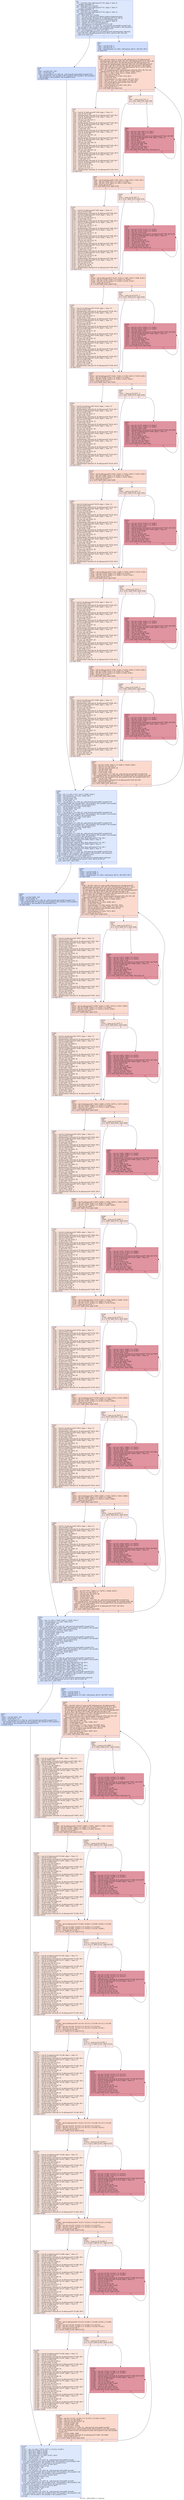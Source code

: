 digraph "CFG for '_Z5PrintPfS_S_i' function" {
	label="CFG for '_Z5PrintPfS_S_i' function";

	Node0x56993b0 [shape=record,color="#3d50c3ff", style=filled, fillcolor="#b2ccfb70",label="{%4:\l  %5 = load float, float addrspace(1)* %0, align 4, !tbaa !4,\l... !amdgpu.noclobber !8\l  %6 = fpext float %5 to double\l  %7 = load float, float addrspace(1)* %1, align 4, !tbaa !4,\l... !amdgpu.noclobber !8\l  %8 = fpext float %7 to double\l  %9 = load float, float addrspace(1)* %2, align 4, !tbaa !4,\l... !amdgpu.noclobber !8\l  %10 = fpext float %9 to double\l  %11 = tail call i8 addrspace(4)* @llvm.amdgcn.implicitarg.ptr()\l  %12 = getelementptr inbounds i8, i8 addrspace(4)* %11, i64 24\l  %13 = bitcast i8 addrspace(4)* %12 to i64 addrspace(4)*\l  %14 = load i64, i64 addrspace(4)* %13, align 8, !tbaa !9\l  %15 = inttoptr i64 %14 to i8 addrspace(1)*\l  %16 = addrspacecast i8 addrspace(1)* %15 to i8*\l  %17 = tail call fastcc \<2 x i64\> @__ockl_hostcall_internal(i8* noundef %16,\l... i64 noundef 33, i64 noundef 0, i64 noundef 0, i64 noundef 0, i64 noundef 0,\l... i64 noundef 0, i64 noundef 0, i64 noundef 0) #10\l  %18 = extractelement \<2 x i64\> %17, i64 0\l  br i1 icmp eq (i8* addrspacecast (i8 addrspace(4)* getelementptr inbounds\l... ([39 x i8], [39 x i8] addrspace(4)* @.str, i64 0, i64 0) to i8*), i8* null),\l... label %19, label %23\l|{<s0>T|<s1>F}}"];
	Node0x56993b0:s0 -> Node0x569c560;
	Node0x56993b0:s1 -> Node0x569cf50;
	Node0x569c560 [shape=record,color="#3d50c3ff", style=filled, fillcolor="#93b5fe70",label="{%19:\l19:                                               \l  %20 = and i64 %18, -225\l  %21 = or i64 %20, 32\l  %22 = tail call fastcc \<2 x i64\> @__ockl_hostcall_internal(i8* noundef %16,\l... i64 noundef %21, i64 noundef 0, i64 noundef 0, i64 noundef 0, i64 noundef 0,\l... i64 noundef 0, i64 noundef 0, i64 noundef 0) #10\l  br label %464\l}"];
	Node0x569c560 -> Node0x569d230;
	Node0x569cf50 [shape=record,color="#3d50c3ff", style=filled, fillcolor="#93b5fe70",label="{%23:\l23:                                               \l  %24 = and i64 %18, 2\l  %25 = and i64 %18, -3\l  %26 = insertelement \<2 x i64\> \<i64 poison, i64 0\>, i64 %25, i64 0\l  br label %27\l}"];
	Node0x569cf50 -> Node0x569ddd0;
	Node0x569ddd0 [shape=record,color="#3d50c3ff", style=filled, fillcolor="#f7ac8e70",label="{%27:\l27:                                               \l  %28 = phi i64 [ select (i1 icmp eq (i8* addrspacecast (i8 addrspace(4)*\l... getelementptr inbounds ([39 x i8], [39 x i8] addrspace(4)* @.str, i64 0, i64\l... 0) to i8*), i8* null), i64 0, i64 add (i64 ptrtoint (i8* addrspacecast (i8\l... addrspace(4)* getelementptr inbounds ([39 x i8], [39 x i8] addrspace(4)*\l... @.str, i64 0, i64 38) to i8*) to i64), i64 add (i64 sub (i64 0, i64 ptrtoint\l... ([39 x i8]* addrspacecast ([39 x i8] addrspace(4)* @.str to [39 x i8]*) to\l... i64)), i64 1))), %23 ], [ %461, %453 ]\l  %29 = phi i8 addrspace(4)* [ getelementptr inbounds ([39 x i8], [39 x i8]\l... addrspace(4)* @.str, i64 0, i64 0), %23 ], [ %462, %453 ]\l  %30 = phi \<2 x i64\> [ %26, %23 ], [ %460, %453 ]\l  %31 = icmp ugt i64 %28, 56\l  %32 = extractelement \<2 x i64\> %30, i64 0\l  %33 = or i64 %32, %24\l  %34 = insertelement \<2 x i64\> poison, i64 %33, i64 0\l  %35 = select i1 %31, \<2 x i64\> %30, \<2 x i64\> %34\l  %36 = tail call i64 @llvm.umin.i64(i64 %28, i64 56)\l  %37 = trunc i64 %36 to i32\l  %38 = extractelement \<2 x i64\> %35, i64 0\l  %39 = icmp ugt i32 %37, 7\l  br i1 %39, label %42, label %40\l|{<s0>T|<s1>F}}"];
	Node0x569ddd0:s0 -> Node0x569ee50;
	Node0x569ddd0:s1 -> Node0x569eee0;
	Node0x569eee0 [shape=record,color="#3d50c3ff", style=filled, fillcolor="#f3c7b170",label="{%40:\l40:                                               \l  %41 = icmp eq i32 %37, 0\l  br i1 %41, label %95, label %82\l|{<s0>T|<s1>F}}"];
	Node0x569eee0:s0 -> Node0x569f0e0;
	Node0x569eee0:s1 -> Node0x569f130;
	Node0x569ee50 [shape=record,color="#3d50c3ff", style=filled, fillcolor="#f3c7b170",label="{%42:\l42:                                               \l  %43 = load i8, i8 addrspace(4)* %29, align 1, !tbaa !13\l  %44 = zext i8 %43 to i64\l  %45 = getelementptr inbounds i8, i8 addrspace(4)* %29, i64 1\l  %46 = load i8, i8 addrspace(4)* %45, align 1, !tbaa !13\l  %47 = zext i8 %46 to i64\l  %48 = shl nuw nsw i64 %47, 8\l  %49 = or i64 %48, %44\l  %50 = getelementptr inbounds i8, i8 addrspace(4)* %29, i64 2\l  %51 = load i8, i8 addrspace(4)* %50, align 1, !tbaa !13\l  %52 = zext i8 %51 to i64\l  %53 = shl nuw nsw i64 %52, 16\l  %54 = or i64 %49, %53\l  %55 = getelementptr inbounds i8, i8 addrspace(4)* %29, i64 3\l  %56 = load i8, i8 addrspace(4)* %55, align 1, !tbaa !13\l  %57 = zext i8 %56 to i64\l  %58 = shl nuw nsw i64 %57, 24\l  %59 = or i64 %54, %58\l  %60 = getelementptr inbounds i8, i8 addrspace(4)* %29, i64 4\l  %61 = load i8, i8 addrspace(4)* %60, align 1, !tbaa !13\l  %62 = zext i8 %61 to i64\l  %63 = shl nuw nsw i64 %62, 32\l  %64 = or i64 %59, %63\l  %65 = getelementptr inbounds i8, i8 addrspace(4)* %29, i64 5\l  %66 = load i8, i8 addrspace(4)* %65, align 1, !tbaa !13\l  %67 = zext i8 %66 to i64\l  %68 = shl nuw nsw i64 %67, 40\l  %69 = or i64 %64, %68\l  %70 = getelementptr inbounds i8, i8 addrspace(4)* %29, i64 6\l  %71 = load i8, i8 addrspace(4)* %70, align 1, !tbaa !13\l  %72 = zext i8 %71 to i64\l  %73 = shl nuw nsw i64 %72, 48\l  %74 = or i64 %69, %73\l  %75 = getelementptr inbounds i8, i8 addrspace(4)* %29, i64 7\l  %76 = load i8, i8 addrspace(4)* %75, align 1, !tbaa !13\l  %77 = zext i8 %76 to i64\l  %78 = shl nuw i64 %77, 56\l  %79 = or i64 %74, %78\l  %80 = add nsw i32 %37, -8\l  %81 = getelementptr inbounds i8, i8 addrspace(4)* %29, i64 8\l  br label %95\l}"];
	Node0x569ee50 -> Node0x569f0e0;
	Node0x569f130 [shape=record,color="#b70d28ff", style=filled, fillcolor="#b70d2870",label="{%82:\l82:                                               \l  %83 = phi i32 [ %93, %82 ], [ 0, %40 ]\l  %84 = phi i64 [ %92, %82 ], [ 0, %40 ]\l  %85 = zext i32 %83 to i64\l  %86 = getelementptr inbounds i8, i8 addrspace(4)* %29, i64 %85\l  %87 = load i8, i8 addrspace(4)* %86, align 1, !tbaa !13\l  %88 = zext i8 %87 to i64\l  %89 = shl i32 %83, 3\l  %90 = zext i32 %89 to i64\l  %91 = shl nuw i64 %88, %90\l  %92 = or i64 %91, %84\l  %93 = add nuw nsw i32 %83, 1\l  %94 = icmp eq i32 %93, %37\l  br i1 %94, label %95, label %82, !llvm.loop !14\l|{<s0>T|<s1>F}}"];
	Node0x569f130:s0 -> Node0x569f0e0;
	Node0x569f130:s1 -> Node0x569f130;
	Node0x569f0e0 [shape=record,color="#3d50c3ff", style=filled, fillcolor="#f7ac8e70",label="{%95:\l95:                                               \l  %96 = phi i8 addrspace(4)* [ %81, %42 ], [ %29, %40 ], [ %29, %82 ]\l  %97 = phi i32 [ %80, %42 ], [ 0, %40 ], [ 0, %82 ]\l  %98 = phi i64 [ %79, %42 ], [ 0, %40 ], [ %92, %82 ]\l  %99 = icmp ugt i32 %97, 7\l  br i1 %99, label %102, label %100\l|{<s0>T|<s1>F}}"];
	Node0x569f0e0:s0 -> Node0x56a1e10;
	Node0x569f0e0:s1 -> Node0x56a1e60;
	Node0x56a1e60 [shape=record,color="#3d50c3ff", style=filled, fillcolor="#f3c7b170",label="{%100:\l100:                                              \l  %101 = icmp eq i32 %97, 0\l  br i1 %101, label %155, label %142\l|{<s0>T|<s1>F}}"];
	Node0x56a1e60:s0 -> Node0x56a2030;
	Node0x56a1e60:s1 -> Node0x56a2080;
	Node0x56a1e10 [shape=record,color="#3d50c3ff", style=filled, fillcolor="#f3c7b170",label="{%102:\l102:                                              \l  %103 = load i8, i8 addrspace(4)* %96, align 1, !tbaa !13\l  %104 = zext i8 %103 to i64\l  %105 = getelementptr inbounds i8, i8 addrspace(4)* %96, i64 1\l  %106 = load i8, i8 addrspace(4)* %105, align 1, !tbaa !13\l  %107 = zext i8 %106 to i64\l  %108 = shl nuw nsw i64 %107, 8\l  %109 = or i64 %108, %104\l  %110 = getelementptr inbounds i8, i8 addrspace(4)* %96, i64 2\l  %111 = load i8, i8 addrspace(4)* %110, align 1, !tbaa !13\l  %112 = zext i8 %111 to i64\l  %113 = shl nuw nsw i64 %112, 16\l  %114 = or i64 %109, %113\l  %115 = getelementptr inbounds i8, i8 addrspace(4)* %96, i64 3\l  %116 = load i8, i8 addrspace(4)* %115, align 1, !tbaa !13\l  %117 = zext i8 %116 to i64\l  %118 = shl nuw nsw i64 %117, 24\l  %119 = or i64 %114, %118\l  %120 = getelementptr inbounds i8, i8 addrspace(4)* %96, i64 4\l  %121 = load i8, i8 addrspace(4)* %120, align 1, !tbaa !13\l  %122 = zext i8 %121 to i64\l  %123 = shl nuw nsw i64 %122, 32\l  %124 = or i64 %119, %123\l  %125 = getelementptr inbounds i8, i8 addrspace(4)* %96, i64 5\l  %126 = load i8, i8 addrspace(4)* %125, align 1, !tbaa !13\l  %127 = zext i8 %126 to i64\l  %128 = shl nuw nsw i64 %127, 40\l  %129 = or i64 %124, %128\l  %130 = getelementptr inbounds i8, i8 addrspace(4)* %96, i64 6\l  %131 = load i8, i8 addrspace(4)* %130, align 1, !tbaa !13\l  %132 = zext i8 %131 to i64\l  %133 = shl nuw nsw i64 %132, 48\l  %134 = or i64 %129, %133\l  %135 = getelementptr inbounds i8, i8 addrspace(4)* %96, i64 7\l  %136 = load i8, i8 addrspace(4)* %135, align 1, !tbaa !13\l  %137 = zext i8 %136 to i64\l  %138 = shl nuw i64 %137, 56\l  %139 = or i64 %134, %138\l  %140 = add nsw i32 %97, -8\l  %141 = getelementptr inbounds i8, i8 addrspace(4)* %96, i64 8\l  br label %155\l}"];
	Node0x56a1e10 -> Node0x56a2030;
	Node0x56a2080 [shape=record,color="#b70d28ff", style=filled, fillcolor="#b70d2870",label="{%142:\l142:                                              \l  %143 = phi i32 [ %153, %142 ], [ 0, %100 ]\l  %144 = phi i64 [ %152, %142 ], [ 0, %100 ]\l  %145 = zext i32 %143 to i64\l  %146 = getelementptr inbounds i8, i8 addrspace(4)* %96, i64 %145\l  %147 = load i8, i8 addrspace(4)* %146, align 1, !tbaa !13\l  %148 = zext i8 %147 to i64\l  %149 = shl i32 %143, 3\l  %150 = zext i32 %149 to i64\l  %151 = shl nuw i64 %148, %150\l  %152 = or i64 %151, %144\l  %153 = add nuw nsw i32 %143, 1\l  %154 = icmp eq i32 %153, %97\l  br i1 %154, label %155, label %142\l|{<s0>T|<s1>F}}"];
	Node0x56a2080:s0 -> Node0x56a2030;
	Node0x56a2080:s1 -> Node0x56a2080;
	Node0x56a2030 [shape=record,color="#3d50c3ff", style=filled, fillcolor="#f7ac8e70",label="{%155:\l155:                                              \l  %156 = phi i8 addrspace(4)* [ %141, %102 ], [ %96, %100 ], [ %96, %142 ]\l  %157 = phi i32 [ %140, %102 ], [ 0, %100 ], [ 0, %142 ]\l  %158 = phi i64 [ %139, %102 ], [ 0, %100 ], [ %152, %142 ]\l  %159 = icmp ugt i32 %157, 7\l  br i1 %159, label %162, label %160\l|{<s0>T|<s1>F}}"];
	Node0x56a2030:s0 -> Node0x56a4550;
	Node0x56a2030:s1 -> Node0x56a45a0;
	Node0x56a45a0 [shape=record,color="#3d50c3ff", style=filled, fillcolor="#f3c7b170",label="{%160:\l160:                                              \l  %161 = icmp eq i32 %157, 0\l  br i1 %161, label %215, label %202\l|{<s0>T|<s1>F}}"];
	Node0x56a45a0:s0 -> Node0x56a4730;
	Node0x56a45a0:s1 -> Node0x56a4780;
	Node0x56a4550 [shape=record,color="#3d50c3ff", style=filled, fillcolor="#f3c7b170",label="{%162:\l162:                                              \l  %163 = load i8, i8 addrspace(4)* %156, align 1, !tbaa !13\l  %164 = zext i8 %163 to i64\l  %165 = getelementptr inbounds i8, i8 addrspace(4)* %156, i64 1\l  %166 = load i8, i8 addrspace(4)* %165, align 1, !tbaa !13\l  %167 = zext i8 %166 to i64\l  %168 = shl nuw nsw i64 %167, 8\l  %169 = or i64 %168, %164\l  %170 = getelementptr inbounds i8, i8 addrspace(4)* %156, i64 2\l  %171 = load i8, i8 addrspace(4)* %170, align 1, !tbaa !13\l  %172 = zext i8 %171 to i64\l  %173 = shl nuw nsw i64 %172, 16\l  %174 = or i64 %169, %173\l  %175 = getelementptr inbounds i8, i8 addrspace(4)* %156, i64 3\l  %176 = load i8, i8 addrspace(4)* %175, align 1, !tbaa !13\l  %177 = zext i8 %176 to i64\l  %178 = shl nuw nsw i64 %177, 24\l  %179 = or i64 %174, %178\l  %180 = getelementptr inbounds i8, i8 addrspace(4)* %156, i64 4\l  %181 = load i8, i8 addrspace(4)* %180, align 1, !tbaa !13\l  %182 = zext i8 %181 to i64\l  %183 = shl nuw nsw i64 %182, 32\l  %184 = or i64 %179, %183\l  %185 = getelementptr inbounds i8, i8 addrspace(4)* %156, i64 5\l  %186 = load i8, i8 addrspace(4)* %185, align 1, !tbaa !13\l  %187 = zext i8 %186 to i64\l  %188 = shl nuw nsw i64 %187, 40\l  %189 = or i64 %184, %188\l  %190 = getelementptr inbounds i8, i8 addrspace(4)* %156, i64 6\l  %191 = load i8, i8 addrspace(4)* %190, align 1, !tbaa !13\l  %192 = zext i8 %191 to i64\l  %193 = shl nuw nsw i64 %192, 48\l  %194 = or i64 %189, %193\l  %195 = getelementptr inbounds i8, i8 addrspace(4)* %156, i64 7\l  %196 = load i8, i8 addrspace(4)* %195, align 1, !tbaa !13\l  %197 = zext i8 %196 to i64\l  %198 = shl nuw i64 %197, 56\l  %199 = or i64 %194, %198\l  %200 = add nsw i32 %157, -8\l  %201 = getelementptr inbounds i8, i8 addrspace(4)* %156, i64 8\l  br label %215\l}"];
	Node0x56a4550 -> Node0x56a4730;
	Node0x56a4780 [shape=record,color="#b70d28ff", style=filled, fillcolor="#b70d2870",label="{%202:\l202:                                              \l  %203 = phi i32 [ %213, %202 ], [ 0, %160 ]\l  %204 = phi i64 [ %212, %202 ], [ 0, %160 ]\l  %205 = zext i32 %203 to i64\l  %206 = getelementptr inbounds i8, i8 addrspace(4)* %156, i64 %205\l  %207 = load i8, i8 addrspace(4)* %206, align 1, !tbaa !13\l  %208 = zext i8 %207 to i64\l  %209 = shl i32 %203, 3\l  %210 = zext i32 %209 to i64\l  %211 = shl nuw i64 %208, %210\l  %212 = or i64 %211, %204\l  %213 = add nuw nsw i32 %203, 1\l  %214 = icmp eq i32 %213, %157\l  br i1 %214, label %215, label %202\l|{<s0>T|<s1>F}}"];
	Node0x56a4780:s0 -> Node0x56a4730;
	Node0x56a4780:s1 -> Node0x56a4780;
	Node0x56a4730 [shape=record,color="#3d50c3ff", style=filled, fillcolor="#f7ac8e70",label="{%215:\l215:                                              \l  %216 = phi i8 addrspace(4)* [ %201, %162 ], [ %156, %160 ], [ %156, %202 ]\l  %217 = phi i32 [ %200, %162 ], [ 0, %160 ], [ 0, %202 ]\l  %218 = phi i64 [ %199, %162 ], [ 0, %160 ], [ %212, %202 ]\l  %219 = icmp ugt i32 %217, 7\l  br i1 %219, label %222, label %220\l|{<s0>T|<s1>F}}"];
	Node0x56a4730:s0 -> Node0x56a67d0;
	Node0x56a4730:s1 -> Node0x56a6820;
	Node0x56a6820 [shape=record,color="#3d50c3ff", style=filled, fillcolor="#f3c7b170",label="{%220:\l220:                                              \l  %221 = icmp eq i32 %217, 0\l  br i1 %221, label %275, label %262\l|{<s0>T|<s1>F}}"];
	Node0x56a6820:s0 -> Node0x56a69b0;
	Node0x56a6820:s1 -> Node0x56a6a00;
	Node0x56a67d0 [shape=record,color="#3d50c3ff", style=filled, fillcolor="#f3c7b170",label="{%222:\l222:                                              \l  %223 = load i8, i8 addrspace(4)* %216, align 1, !tbaa !13\l  %224 = zext i8 %223 to i64\l  %225 = getelementptr inbounds i8, i8 addrspace(4)* %216, i64 1\l  %226 = load i8, i8 addrspace(4)* %225, align 1, !tbaa !13\l  %227 = zext i8 %226 to i64\l  %228 = shl nuw nsw i64 %227, 8\l  %229 = or i64 %228, %224\l  %230 = getelementptr inbounds i8, i8 addrspace(4)* %216, i64 2\l  %231 = load i8, i8 addrspace(4)* %230, align 1, !tbaa !13\l  %232 = zext i8 %231 to i64\l  %233 = shl nuw nsw i64 %232, 16\l  %234 = or i64 %229, %233\l  %235 = getelementptr inbounds i8, i8 addrspace(4)* %216, i64 3\l  %236 = load i8, i8 addrspace(4)* %235, align 1, !tbaa !13\l  %237 = zext i8 %236 to i64\l  %238 = shl nuw nsw i64 %237, 24\l  %239 = or i64 %234, %238\l  %240 = getelementptr inbounds i8, i8 addrspace(4)* %216, i64 4\l  %241 = load i8, i8 addrspace(4)* %240, align 1, !tbaa !13\l  %242 = zext i8 %241 to i64\l  %243 = shl nuw nsw i64 %242, 32\l  %244 = or i64 %239, %243\l  %245 = getelementptr inbounds i8, i8 addrspace(4)* %216, i64 5\l  %246 = load i8, i8 addrspace(4)* %245, align 1, !tbaa !13\l  %247 = zext i8 %246 to i64\l  %248 = shl nuw nsw i64 %247, 40\l  %249 = or i64 %244, %248\l  %250 = getelementptr inbounds i8, i8 addrspace(4)* %216, i64 6\l  %251 = load i8, i8 addrspace(4)* %250, align 1, !tbaa !13\l  %252 = zext i8 %251 to i64\l  %253 = shl nuw nsw i64 %252, 48\l  %254 = or i64 %249, %253\l  %255 = getelementptr inbounds i8, i8 addrspace(4)* %216, i64 7\l  %256 = load i8, i8 addrspace(4)* %255, align 1, !tbaa !13\l  %257 = zext i8 %256 to i64\l  %258 = shl nuw i64 %257, 56\l  %259 = or i64 %254, %258\l  %260 = add nsw i32 %217, -8\l  %261 = getelementptr inbounds i8, i8 addrspace(4)* %216, i64 8\l  br label %275\l}"];
	Node0x56a67d0 -> Node0x56a69b0;
	Node0x56a6a00 [shape=record,color="#b70d28ff", style=filled, fillcolor="#b70d2870",label="{%262:\l262:                                              \l  %263 = phi i32 [ %273, %262 ], [ 0, %220 ]\l  %264 = phi i64 [ %272, %262 ], [ 0, %220 ]\l  %265 = zext i32 %263 to i64\l  %266 = getelementptr inbounds i8, i8 addrspace(4)* %216, i64 %265\l  %267 = load i8, i8 addrspace(4)* %266, align 1, !tbaa !13\l  %268 = zext i8 %267 to i64\l  %269 = shl i32 %263, 3\l  %270 = zext i32 %269 to i64\l  %271 = shl nuw i64 %268, %270\l  %272 = or i64 %271, %264\l  %273 = add nuw nsw i32 %263, 1\l  %274 = icmp eq i32 %273, %217\l  br i1 %274, label %275, label %262\l|{<s0>T|<s1>F}}"];
	Node0x56a6a00:s0 -> Node0x56a69b0;
	Node0x56a6a00:s1 -> Node0x56a6a00;
	Node0x56a69b0 [shape=record,color="#3d50c3ff", style=filled, fillcolor="#f7ac8e70",label="{%275:\l275:                                              \l  %276 = phi i8 addrspace(4)* [ %261, %222 ], [ %216, %220 ], [ %216, %262 ]\l  %277 = phi i32 [ %260, %222 ], [ 0, %220 ], [ 0, %262 ]\l  %278 = phi i64 [ %259, %222 ], [ 0, %220 ], [ %272, %262 ]\l  %279 = icmp ugt i32 %277, 7\l  br i1 %279, label %282, label %280\l|{<s0>T|<s1>F}}"];
	Node0x56a69b0:s0 -> Node0x56a9220;
	Node0x56a69b0:s1 -> Node0x56a9270;
	Node0x56a9270 [shape=record,color="#3d50c3ff", style=filled, fillcolor="#f3c7b170",label="{%280:\l280:                                              \l  %281 = icmp eq i32 %277, 0\l  br i1 %281, label %335, label %322\l|{<s0>T|<s1>F}}"];
	Node0x56a9270:s0 -> Node0x56a9400;
	Node0x56a9270:s1 -> Node0x56a9450;
	Node0x56a9220 [shape=record,color="#3d50c3ff", style=filled, fillcolor="#f3c7b170",label="{%282:\l282:                                              \l  %283 = load i8, i8 addrspace(4)* %276, align 1, !tbaa !13\l  %284 = zext i8 %283 to i64\l  %285 = getelementptr inbounds i8, i8 addrspace(4)* %276, i64 1\l  %286 = load i8, i8 addrspace(4)* %285, align 1, !tbaa !13\l  %287 = zext i8 %286 to i64\l  %288 = shl nuw nsw i64 %287, 8\l  %289 = or i64 %288, %284\l  %290 = getelementptr inbounds i8, i8 addrspace(4)* %276, i64 2\l  %291 = load i8, i8 addrspace(4)* %290, align 1, !tbaa !13\l  %292 = zext i8 %291 to i64\l  %293 = shl nuw nsw i64 %292, 16\l  %294 = or i64 %289, %293\l  %295 = getelementptr inbounds i8, i8 addrspace(4)* %276, i64 3\l  %296 = load i8, i8 addrspace(4)* %295, align 1, !tbaa !13\l  %297 = zext i8 %296 to i64\l  %298 = shl nuw nsw i64 %297, 24\l  %299 = or i64 %294, %298\l  %300 = getelementptr inbounds i8, i8 addrspace(4)* %276, i64 4\l  %301 = load i8, i8 addrspace(4)* %300, align 1, !tbaa !13\l  %302 = zext i8 %301 to i64\l  %303 = shl nuw nsw i64 %302, 32\l  %304 = or i64 %299, %303\l  %305 = getelementptr inbounds i8, i8 addrspace(4)* %276, i64 5\l  %306 = load i8, i8 addrspace(4)* %305, align 1, !tbaa !13\l  %307 = zext i8 %306 to i64\l  %308 = shl nuw nsw i64 %307, 40\l  %309 = or i64 %304, %308\l  %310 = getelementptr inbounds i8, i8 addrspace(4)* %276, i64 6\l  %311 = load i8, i8 addrspace(4)* %310, align 1, !tbaa !13\l  %312 = zext i8 %311 to i64\l  %313 = shl nuw nsw i64 %312, 48\l  %314 = or i64 %309, %313\l  %315 = getelementptr inbounds i8, i8 addrspace(4)* %276, i64 7\l  %316 = load i8, i8 addrspace(4)* %315, align 1, !tbaa !13\l  %317 = zext i8 %316 to i64\l  %318 = shl nuw i64 %317, 56\l  %319 = or i64 %314, %318\l  %320 = add nsw i32 %277, -8\l  %321 = getelementptr inbounds i8, i8 addrspace(4)* %276, i64 8\l  br label %335\l}"];
	Node0x56a9220 -> Node0x56a9400;
	Node0x56a9450 [shape=record,color="#b70d28ff", style=filled, fillcolor="#b70d2870",label="{%322:\l322:                                              \l  %323 = phi i32 [ %333, %322 ], [ 0, %280 ]\l  %324 = phi i64 [ %332, %322 ], [ 0, %280 ]\l  %325 = zext i32 %323 to i64\l  %326 = getelementptr inbounds i8, i8 addrspace(4)* %276, i64 %325\l  %327 = load i8, i8 addrspace(4)* %326, align 1, !tbaa !13\l  %328 = zext i8 %327 to i64\l  %329 = shl i32 %323, 3\l  %330 = zext i32 %329 to i64\l  %331 = shl nuw i64 %328, %330\l  %332 = or i64 %331, %324\l  %333 = add nuw nsw i32 %323, 1\l  %334 = icmp eq i32 %333, %277\l  br i1 %334, label %335, label %322\l|{<s0>T|<s1>F}}"];
	Node0x56a9450:s0 -> Node0x56a9400;
	Node0x56a9450:s1 -> Node0x56a9450;
	Node0x56a9400 [shape=record,color="#3d50c3ff", style=filled, fillcolor="#f7ac8e70",label="{%335:\l335:                                              \l  %336 = phi i8 addrspace(4)* [ %321, %282 ], [ %276, %280 ], [ %276, %322 ]\l  %337 = phi i32 [ %320, %282 ], [ 0, %280 ], [ 0, %322 ]\l  %338 = phi i64 [ %319, %282 ], [ 0, %280 ], [ %332, %322 ]\l  %339 = icmp ugt i32 %337, 7\l  br i1 %339, label %342, label %340\l|{<s0>T|<s1>F}}"];
	Node0x56a9400:s0 -> Node0x56abe80;
	Node0x56a9400:s1 -> Node0x56abed0;
	Node0x56abed0 [shape=record,color="#3d50c3ff", style=filled, fillcolor="#f3c7b170",label="{%340:\l340:                                              \l  %341 = icmp eq i32 %337, 0\l  br i1 %341, label %395, label %382\l|{<s0>T|<s1>F}}"];
	Node0x56abed0:s0 -> Node0x56ac060;
	Node0x56abed0:s1 -> Node0x56ac0b0;
	Node0x56abe80 [shape=record,color="#3d50c3ff", style=filled, fillcolor="#f3c7b170",label="{%342:\l342:                                              \l  %343 = load i8, i8 addrspace(4)* %336, align 1, !tbaa !13\l  %344 = zext i8 %343 to i64\l  %345 = getelementptr inbounds i8, i8 addrspace(4)* %336, i64 1\l  %346 = load i8, i8 addrspace(4)* %345, align 1, !tbaa !13\l  %347 = zext i8 %346 to i64\l  %348 = shl nuw nsw i64 %347, 8\l  %349 = or i64 %348, %344\l  %350 = getelementptr inbounds i8, i8 addrspace(4)* %336, i64 2\l  %351 = load i8, i8 addrspace(4)* %350, align 1, !tbaa !13\l  %352 = zext i8 %351 to i64\l  %353 = shl nuw nsw i64 %352, 16\l  %354 = or i64 %349, %353\l  %355 = getelementptr inbounds i8, i8 addrspace(4)* %336, i64 3\l  %356 = load i8, i8 addrspace(4)* %355, align 1, !tbaa !13\l  %357 = zext i8 %356 to i64\l  %358 = shl nuw nsw i64 %357, 24\l  %359 = or i64 %354, %358\l  %360 = getelementptr inbounds i8, i8 addrspace(4)* %336, i64 4\l  %361 = load i8, i8 addrspace(4)* %360, align 1, !tbaa !13\l  %362 = zext i8 %361 to i64\l  %363 = shl nuw nsw i64 %362, 32\l  %364 = or i64 %359, %363\l  %365 = getelementptr inbounds i8, i8 addrspace(4)* %336, i64 5\l  %366 = load i8, i8 addrspace(4)* %365, align 1, !tbaa !13\l  %367 = zext i8 %366 to i64\l  %368 = shl nuw nsw i64 %367, 40\l  %369 = or i64 %364, %368\l  %370 = getelementptr inbounds i8, i8 addrspace(4)* %336, i64 6\l  %371 = load i8, i8 addrspace(4)* %370, align 1, !tbaa !13\l  %372 = zext i8 %371 to i64\l  %373 = shl nuw nsw i64 %372, 48\l  %374 = or i64 %369, %373\l  %375 = getelementptr inbounds i8, i8 addrspace(4)* %336, i64 7\l  %376 = load i8, i8 addrspace(4)* %375, align 1, !tbaa !13\l  %377 = zext i8 %376 to i64\l  %378 = shl nuw i64 %377, 56\l  %379 = or i64 %374, %378\l  %380 = add nsw i32 %337, -8\l  %381 = getelementptr inbounds i8, i8 addrspace(4)* %336, i64 8\l  br label %395\l}"];
	Node0x56abe80 -> Node0x56ac060;
	Node0x56ac0b0 [shape=record,color="#b70d28ff", style=filled, fillcolor="#b70d2870",label="{%382:\l382:                                              \l  %383 = phi i32 [ %393, %382 ], [ 0, %340 ]\l  %384 = phi i64 [ %392, %382 ], [ 0, %340 ]\l  %385 = zext i32 %383 to i64\l  %386 = getelementptr inbounds i8, i8 addrspace(4)* %336, i64 %385\l  %387 = load i8, i8 addrspace(4)* %386, align 1, !tbaa !13\l  %388 = zext i8 %387 to i64\l  %389 = shl i32 %383, 3\l  %390 = zext i32 %389 to i64\l  %391 = shl nuw i64 %388, %390\l  %392 = or i64 %391, %384\l  %393 = add nuw nsw i32 %383, 1\l  %394 = icmp eq i32 %393, %337\l  br i1 %394, label %395, label %382\l|{<s0>T|<s1>F}}"];
	Node0x56ac0b0:s0 -> Node0x56ac060;
	Node0x56ac0b0:s1 -> Node0x56ac0b0;
	Node0x56ac060 [shape=record,color="#3d50c3ff", style=filled, fillcolor="#f7ac8e70",label="{%395:\l395:                                              \l  %396 = phi i8 addrspace(4)* [ %381, %342 ], [ %336, %340 ], [ %336, %382 ]\l  %397 = phi i32 [ %380, %342 ], [ 0, %340 ], [ 0, %382 ]\l  %398 = phi i64 [ %379, %342 ], [ 0, %340 ], [ %392, %382 ]\l  %399 = icmp ugt i32 %397, 7\l  br i1 %399, label %402, label %400\l|{<s0>T|<s1>F}}"];
	Node0x56ac060:s0 -> Node0x56ae6e0;
	Node0x56ac060:s1 -> Node0x56ae730;
	Node0x56ae730 [shape=record,color="#3d50c3ff", style=filled, fillcolor="#f3c7b170",label="{%400:\l400:                                              \l  %401 = icmp eq i32 %397, 0\l  br i1 %401, label %453, label %440\l|{<s0>T|<s1>F}}"];
	Node0x56ae730:s0 -> Node0x569e270;
	Node0x56ae730:s1 -> Node0x56ae8c0;
	Node0x56ae6e0 [shape=record,color="#3d50c3ff", style=filled, fillcolor="#f3c7b170",label="{%402:\l402:                                              \l  %403 = load i8, i8 addrspace(4)* %396, align 1, !tbaa !13\l  %404 = zext i8 %403 to i64\l  %405 = getelementptr inbounds i8, i8 addrspace(4)* %396, i64 1\l  %406 = load i8, i8 addrspace(4)* %405, align 1, !tbaa !13\l  %407 = zext i8 %406 to i64\l  %408 = shl nuw nsw i64 %407, 8\l  %409 = or i64 %408, %404\l  %410 = getelementptr inbounds i8, i8 addrspace(4)* %396, i64 2\l  %411 = load i8, i8 addrspace(4)* %410, align 1, !tbaa !13\l  %412 = zext i8 %411 to i64\l  %413 = shl nuw nsw i64 %412, 16\l  %414 = or i64 %409, %413\l  %415 = getelementptr inbounds i8, i8 addrspace(4)* %396, i64 3\l  %416 = load i8, i8 addrspace(4)* %415, align 1, !tbaa !13\l  %417 = zext i8 %416 to i64\l  %418 = shl nuw nsw i64 %417, 24\l  %419 = or i64 %414, %418\l  %420 = getelementptr inbounds i8, i8 addrspace(4)* %396, i64 4\l  %421 = load i8, i8 addrspace(4)* %420, align 1, !tbaa !13\l  %422 = zext i8 %421 to i64\l  %423 = shl nuw nsw i64 %422, 32\l  %424 = or i64 %419, %423\l  %425 = getelementptr inbounds i8, i8 addrspace(4)* %396, i64 5\l  %426 = load i8, i8 addrspace(4)* %425, align 1, !tbaa !13\l  %427 = zext i8 %426 to i64\l  %428 = shl nuw nsw i64 %427, 40\l  %429 = or i64 %424, %428\l  %430 = getelementptr inbounds i8, i8 addrspace(4)* %396, i64 6\l  %431 = load i8, i8 addrspace(4)* %430, align 1, !tbaa !13\l  %432 = zext i8 %431 to i64\l  %433 = shl nuw nsw i64 %432, 48\l  %434 = or i64 %429, %433\l  %435 = getelementptr inbounds i8, i8 addrspace(4)* %396, i64 7\l  %436 = load i8, i8 addrspace(4)* %435, align 1, !tbaa !13\l  %437 = zext i8 %436 to i64\l  %438 = shl nuw i64 %437, 56\l  %439 = or i64 %434, %438\l  br label %453\l}"];
	Node0x56ae6e0 -> Node0x569e270;
	Node0x56ae8c0 [shape=record,color="#b70d28ff", style=filled, fillcolor="#b70d2870",label="{%440:\l440:                                              \l  %441 = phi i32 [ %451, %440 ], [ 0, %400 ]\l  %442 = phi i64 [ %450, %440 ], [ 0, %400 ]\l  %443 = zext i32 %441 to i64\l  %444 = getelementptr inbounds i8, i8 addrspace(4)* %396, i64 %443\l  %445 = load i8, i8 addrspace(4)* %444, align 1, !tbaa !13\l  %446 = zext i8 %445 to i64\l  %447 = shl i32 %441, 3\l  %448 = zext i32 %447 to i64\l  %449 = shl nuw i64 %446, %448\l  %450 = or i64 %449, %442\l  %451 = add nuw nsw i32 %441, 1\l  %452 = icmp eq i32 %451, %397\l  br i1 %452, label %453, label %440\l|{<s0>T|<s1>F}}"];
	Node0x56ae8c0:s0 -> Node0x569e270;
	Node0x56ae8c0:s1 -> Node0x56ae8c0;
	Node0x569e270 [shape=record,color="#3d50c3ff", style=filled, fillcolor="#f7ac8e70",label="{%453:\l453:                                              \l  %454 = phi i64 [ %439, %402 ], [ 0, %400 ], [ %450, %440 ]\l  %455 = shl nuw nsw i64 %36, 2\l  %456 = add nuw nsw i64 %455, 28\l  %457 = and i64 %456, 480\l  %458 = and i64 %38, -225\l  %459 = or i64 %458, %457\l  %460 = tail call fastcc \<2 x i64\> @__ockl_hostcall_internal(i8* noundef %16,\l... i64 noundef %459, i64 noundef %98, i64 noundef %158, i64 noundef %218, i64\l... noundef %278, i64 noundef %338, i64 noundef %398, i64 noundef %454) #10\l  %461 = sub i64 %28, %36\l  %462 = getelementptr inbounds i8, i8 addrspace(4)* %29, i64 %36\l  %463 = icmp eq i64 %461, 0\l  br i1 %463, label %464, label %27\l|{<s0>T|<s1>F}}"];
	Node0x569e270:s0 -> Node0x569d230;
	Node0x569e270:s1 -> Node0x569ddd0;
	Node0x569d230 [shape=record,color="#3d50c3ff", style=filled, fillcolor="#b2ccfb70",label="{%464:\l464:                                              \l  %465 = phi \<2 x i64\> [ %22, %19 ], [ %460, %453 ]\l  %466 = extractelement \<2 x i64\> %465, i64 0\l  %467 = zext i32 %3 to i64\l  %468 = and i64 %466, -225\l  %469 = or i64 %468, 32\l  %470 = tail call fastcc \<2 x i64\> @__ockl_hostcall_internal(i8* noundef %16,\l... i64 noundef %469, i64 noundef %467, i64 noundef 0, i64 noundef 0, i64 noundef\l... 0, i64 noundef 0, i64 noundef 0, i64 noundef 0) #10\l  %471 = extractelement \<2 x i64\> %470, i64 0\l  %472 = bitcast double %6 to i64\l  %473 = and i64 %471, -225\l  %474 = or i64 %473, 32\l  %475 = tail call fastcc \<2 x i64\> @__ockl_hostcall_internal(i8* noundef %16,\l... i64 noundef %474, i64 noundef %472, i64 noundef 0, i64 noundef 0, i64 noundef\l... 0, i64 noundef 0, i64 noundef 0, i64 noundef 0) #10\l  %476 = extractelement \<2 x i64\> %475, i64 0\l  %477 = bitcast double %8 to i64\l  %478 = and i64 %476, -225\l  %479 = or i64 %478, 32\l  %480 = tail call fastcc \<2 x i64\> @__ockl_hostcall_internal(i8* noundef %16,\l... i64 noundef %479, i64 noundef %477, i64 noundef 0, i64 noundef 0, i64 noundef\l... 0, i64 noundef 0, i64 noundef 0, i64 noundef 0) #10\l  %481 = extractelement \<2 x i64\> %480, i64 0\l  %482 = bitcast double %10 to i64\l  %483 = and i64 %481, -227\l  %484 = or i64 %483, 34\l  %485 = tail call fastcc \<2 x i64\> @__ockl_hostcall_internal(i8* noundef %16,\l... i64 noundef %484, i64 noundef %482, i64 noundef 0, i64 noundef 0, i64 noundef\l... 0, i64 noundef 0, i64 noundef 0, i64 noundef 0) #10\l  %486 = getelementptr inbounds float, float addrspace(1)* %0, i64 1\l  %487 = load float, float addrspace(1)* %486, align 4, !tbaa !4\l  %488 = fpext float %487 to double\l  %489 = getelementptr inbounds float, float addrspace(1)* %1, i64 1\l  %490 = load float, float addrspace(1)* %489, align 4, !tbaa !4\l  %491 = fpext float %490 to double\l  %492 = getelementptr inbounds float, float addrspace(1)* %2, i64 1\l  %493 = load float, float addrspace(1)* %492, align 4, !tbaa !4\l  %494 = fpext float %493 to double\l  %495 = tail call fastcc \<2 x i64\> @__ockl_hostcall_internal(i8* noundef %16,\l... i64 noundef 33, i64 noundef 0, i64 noundef 0, i64 noundef 0, i64 noundef 0,\l... i64 noundef 0, i64 noundef 0, i64 noundef 0) #10\l  %496 = extractelement \<2 x i64\> %495, i64 0\l  br i1 icmp eq (i8* addrspacecast (i8 addrspace(4)* getelementptr inbounds\l... ([39 x i8], [39 x i8] addrspace(4)* @.str.1, i64 0, i64 0) to i8*), i8*\l... null), label %497, label %501\l|{<s0>T|<s1>F}}"];
	Node0x569d230:s0 -> Node0x56b2a40;
	Node0x569d230:s1 -> Node0x56b2a90;
	Node0x56b2a40 [shape=record,color="#3d50c3ff", style=filled, fillcolor="#93b5fe70",label="{%497:\l497:                                              \l  %498 = and i64 %496, -225\l  %499 = or i64 %498, 32\l  %500 = tail call fastcc \<2 x i64\> @__ockl_hostcall_internal(i8* noundef %16,\l... i64 noundef %499, i64 noundef 0, i64 noundef 0, i64 noundef 0, i64 noundef 0,\l... i64 noundef 0, i64 noundef 0, i64 noundef 0) #10\l  br label %942\l}"];
	Node0x56b2a40 -> Node0x56b2d20;
	Node0x56b2a90 [shape=record,color="#3d50c3ff", style=filled, fillcolor="#93b5fe70",label="{%501:\l501:                                              \l  %502 = and i64 %496, 2\l  %503 = and i64 %496, -3\l  %504 = insertelement \<2 x i64\> \<i64 poison, i64 0\>, i64 %503, i64 0\l  br label %505\l}"];
	Node0x56b2a90 -> Node0x56b2de0;
	Node0x56b2de0 [shape=record,color="#3d50c3ff", style=filled, fillcolor="#f7ac8e70",label="{%505:\l505:                                              \l  %506 = phi i64 [ select (i1 icmp eq (i8* addrspacecast (i8 addrspace(4)*\l... getelementptr inbounds ([39 x i8], [39 x i8] addrspace(4)* @.str.1, i64 0,\l... i64 0) to i8*), i8* null), i64 0, i64 add (i64 ptrtoint (i8* addrspacecast\l... (i8 addrspace(4)* getelementptr inbounds ([39 x i8], [39 x i8] addrspace(4)*\l... @.str.1, i64 0, i64 38) to i8*) to i64), i64 add (i64 sub (i64 0, i64\l... ptrtoint ([39 x i8]* addrspacecast ([39 x i8] addrspace(4)* @.str.1 to [39 x\l... i8]*) to i64)), i64 1))), %501 ], [ %939, %931 ]\l  %507 = phi i8 addrspace(4)* [ getelementptr inbounds ([39 x i8], [39 x i8]\l... addrspace(4)* @.str.1, i64 0, i64 0), %501 ], [ %940, %931 ]\l  %508 = phi \<2 x i64\> [ %504, %501 ], [ %938, %931 ]\l  %509 = icmp ugt i64 %506, 56\l  %510 = extractelement \<2 x i64\> %508, i64 0\l  %511 = or i64 %510, %502\l  %512 = insertelement \<2 x i64\> poison, i64 %511, i64 0\l  %513 = select i1 %509, \<2 x i64\> %508, \<2 x i64\> %512\l  %514 = tail call i64 @llvm.umin.i64(i64 %506, i64 56)\l  %515 = trunc i64 %514 to i32\l  %516 = extractelement \<2 x i64\> %513, i64 0\l  %517 = icmp ugt i32 %515, 7\l  br i1 %517, label %520, label %518\l|{<s0>T|<s1>F}}"];
	Node0x56b2de0:s0 -> Node0x56a8070;
	Node0x56b2de0:s1 -> Node0x56a80c0;
	Node0x56a80c0 [shape=record,color="#3d50c3ff", style=filled, fillcolor="#f3c7b170",label="{%518:\l518:                                              \l  %519 = icmp eq i32 %515, 0\l  br i1 %519, label %573, label %560\l|{<s0>T|<s1>F}}"];
	Node0x56a80c0:s0 -> Node0x56a8290;
	Node0x56a80c0:s1 -> Node0x56a82e0;
	Node0x56a8070 [shape=record,color="#3d50c3ff", style=filled, fillcolor="#f3c7b170",label="{%520:\l520:                                              \l  %521 = load i8, i8 addrspace(4)* %507, align 1, !tbaa !13\l  %522 = zext i8 %521 to i64\l  %523 = getelementptr inbounds i8, i8 addrspace(4)* %507, i64 1\l  %524 = load i8, i8 addrspace(4)* %523, align 1, !tbaa !13\l  %525 = zext i8 %524 to i64\l  %526 = shl nuw nsw i64 %525, 8\l  %527 = or i64 %526, %522\l  %528 = getelementptr inbounds i8, i8 addrspace(4)* %507, i64 2\l  %529 = load i8, i8 addrspace(4)* %528, align 1, !tbaa !13\l  %530 = zext i8 %529 to i64\l  %531 = shl nuw nsw i64 %530, 16\l  %532 = or i64 %527, %531\l  %533 = getelementptr inbounds i8, i8 addrspace(4)* %507, i64 3\l  %534 = load i8, i8 addrspace(4)* %533, align 1, !tbaa !13\l  %535 = zext i8 %534 to i64\l  %536 = shl nuw nsw i64 %535, 24\l  %537 = or i64 %532, %536\l  %538 = getelementptr inbounds i8, i8 addrspace(4)* %507, i64 4\l  %539 = load i8, i8 addrspace(4)* %538, align 1, !tbaa !13\l  %540 = zext i8 %539 to i64\l  %541 = shl nuw nsw i64 %540, 32\l  %542 = or i64 %537, %541\l  %543 = getelementptr inbounds i8, i8 addrspace(4)* %507, i64 5\l  %544 = load i8, i8 addrspace(4)* %543, align 1, !tbaa !13\l  %545 = zext i8 %544 to i64\l  %546 = shl nuw nsw i64 %545, 40\l  %547 = or i64 %542, %546\l  %548 = getelementptr inbounds i8, i8 addrspace(4)* %507, i64 6\l  %549 = load i8, i8 addrspace(4)* %548, align 1, !tbaa !13\l  %550 = zext i8 %549 to i64\l  %551 = shl nuw nsw i64 %550, 48\l  %552 = or i64 %547, %551\l  %553 = getelementptr inbounds i8, i8 addrspace(4)* %507, i64 7\l  %554 = load i8, i8 addrspace(4)* %553, align 1, !tbaa !13\l  %555 = zext i8 %554 to i64\l  %556 = shl nuw i64 %555, 56\l  %557 = or i64 %552, %556\l  %558 = add nsw i32 %515, -8\l  %559 = getelementptr inbounds i8, i8 addrspace(4)* %507, i64 8\l  br label %573\l}"];
	Node0x56a8070 -> Node0x56a8290;
	Node0x56a82e0 [shape=record,color="#b70d28ff", style=filled, fillcolor="#b70d2870",label="{%560:\l560:                                              \l  %561 = phi i32 [ %571, %560 ], [ 0, %518 ]\l  %562 = phi i64 [ %570, %560 ], [ 0, %518 ]\l  %563 = zext i32 %561 to i64\l  %564 = getelementptr inbounds i8, i8 addrspace(4)* %507, i64 %563\l  %565 = load i8, i8 addrspace(4)* %564, align 1, !tbaa !13\l  %566 = zext i8 %565 to i64\l  %567 = shl i32 %561, 3\l  %568 = zext i32 %567 to i64\l  %569 = shl nuw i64 %566, %568\l  %570 = or i64 %569, %562\l  %571 = add nuw nsw i32 %561, 1\l  %572 = icmp eq i32 %571, %515\l  br i1 %572, label %573, label %560, !llvm.loop !14\l|{<s0>T|<s1>F}}"];
	Node0x56a82e0:s0 -> Node0x56a8290;
	Node0x56a82e0:s1 -> Node0x56a82e0;
	Node0x56a8290 [shape=record,color="#3d50c3ff", style=filled, fillcolor="#f7ac8e70",label="{%573:\l573:                                              \l  %574 = phi i8 addrspace(4)* [ %559, %520 ], [ %507, %518 ], [ %507, %560 ]\l  %575 = phi i32 [ %558, %520 ], [ 0, %518 ], [ 0, %560 ]\l  %576 = phi i64 [ %557, %520 ], [ 0, %518 ], [ %570, %560 ]\l  %577 = icmp ugt i32 %575, 7\l  br i1 %577, label %580, label %578\l|{<s0>T|<s1>F}}"];
	Node0x56a8290:s0 -> Node0x56b76c0;
	Node0x56a8290:s1 -> Node0x56b7710;
	Node0x56b7710 [shape=record,color="#3d50c3ff", style=filled, fillcolor="#f3c7b170",label="{%578:\l578:                                              \l  %579 = icmp eq i32 %575, 0\l  br i1 %579, label %633, label %620\l|{<s0>T|<s1>F}}"];
	Node0x56b7710:s0 -> Node0x56b78a0;
	Node0x56b7710:s1 -> Node0x56b78f0;
	Node0x56b76c0 [shape=record,color="#3d50c3ff", style=filled, fillcolor="#f3c7b170",label="{%580:\l580:                                              \l  %581 = load i8, i8 addrspace(4)* %574, align 1, !tbaa !13\l  %582 = zext i8 %581 to i64\l  %583 = getelementptr inbounds i8, i8 addrspace(4)* %574, i64 1\l  %584 = load i8, i8 addrspace(4)* %583, align 1, !tbaa !13\l  %585 = zext i8 %584 to i64\l  %586 = shl nuw nsw i64 %585, 8\l  %587 = or i64 %586, %582\l  %588 = getelementptr inbounds i8, i8 addrspace(4)* %574, i64 2\l  %589 = load i8, i8 addrspace(4)* %588, align 1, !tbaa !13\l  %590 = zext i8 %589 to i64\l  %591 = shl nuw nsw i64 %590, 16\l  %592 = or i64 %587, %591\l  %593 = getelementptr inbounds i8, i8 addrspace(4)* %574, i64 3\l  %594 = load i8, i8 addrspace(4)* %593, align 1, !tbaa !13\l  %595 = zext i8 %594 to i64\l  %596 = shl nuw nsw i64 %595, 24\l  %597 = or i64 %592, %596\l  %598 = getelementptr inbounds i8, i8 addrspace(4)* %574, i64 4\l  %599 = load i8, i8 addrspace(4)* %598, align 1, !tbaa !13\l  %600 = zext i8 %599 to i64\l  %601 = shl nuw nsw i64 %600, 32\l  %602 = or i64 %597, %601\l  %603 = getelementptr inbounds i8, i8 addrspace(4)* %574, i64 5\l  %604 = load i8, i8 addrspace(4)* %603, align 1, !tbaa !13\l  %605 = zext i8 %604 to i64\l  %606 = shl nuw nsw i64 %605, 40\l  %607 = or i64 %602, %606\l  %608 = getelementptr inbounds i8, i8 addrspace(4)* %574, i64 6\l  %609 = load i8, i8 addrspace(4)* %608, align 1, !tbaa !13\l  %610 = zext i8 %609 to i64\l  %611 = shl nuw nsw i64 %610, 48\l  %612 = or i64 %607, %611\l  %613 = getelementptr inbounds i8, i8 addrspace(4)* %574, i64 7\l  %614 = load i8, i8 addrspace(4)* %613, align 1, !tbaa !13\l  %615 = zext i8 %614 to i64\l  %616 = shl nuw i64 %615, 56\l  %617 = or i64 %612, %616\l  %618 = add nsw i32 %575, -8\l  %619 = getelementptr inbounds i8, i8 addrspace(4)* %574, i64 8\l  br label %633\l}"];
	Node0x56b76c0 -> Node0x56b78a0;
	Node0x56b78f0 [shape=record,color="#b70d28ff", style=filled, fillcolor="#b70d2870",label="{%620:\l620:                                              \l  %621 = phi i32 [ %631, %620 ], [ 0, %578 ]\l  %622 = phi i64 [ %630, %620 ], [ 0, %578 ]\l  %623 = zext i32 %621 to i64\l  %624 = getelementptr inbounds i8, i8 addrspace(4)* %574, i64 %623\l  %625 = load i8, i8 addrspace(4)* %624, align 1, !tbaa !13\l  %626 = zext i8 %625 to i64\l  %627 = shl i32 %621, 3\l  %628 = zext i32 %627 to i64\l  %629 = shl nuw i64 %626, %628\l  %630 = or i64 %629, %622\l  %631 = add nuw nsw i32 %621, 1\l  %632 = icmp eq i32 %631, %575\l  br i1 %632, label %633, label %620\l|{<s0>T|<s1>F}}"];
	Node0x56b78f0:s0 -> Node0x56b78a0;
	Node0x56b78f0:s1 -> Node0x56b78f0;
	Node0x56b78a0 [shape=record,color="#3d50c3ff", style=filled, fillcolor="#f7ac8e70",label="{%633:\l633:                                              \l  %634 = phi i8 addrspace(4)* [ %619, %580 ], [ %574, %578 ], [ %574, %620 ]\l  %635 = phi i32 [ %618, %580 ], [ 0, %578 ], [ 0, %620 ]\l  %636 = phi i64 [ %617, %580 ], [ 0, %578 ], [ %630, %620 ]\l  %637 = icmp ugt i32 %635, 7\l  br i1 %637, label %640, label %638\l|{<s0>T|<s1>F}}"];
	Node0x56b78a0:s0 -> Node0x56b9940;
	Node0x56b78a0:s1 -> Node0x56b9990;
	Node0x56b9990 [shape=record,color="#3d50c3ff", style=filled, fillcolor="#f3c7b170",label="{%638:\l638:                                              \l  %639 = icmp eq i32 %635, 0\l  br i1 %639, label %693, label %680\l|{<s0>T|<s1>F}}"];
	Node0x56b9990:s0 -> Node0x56b9b20;
	Node0x56b9990:s1 -> Node0x56b9b70;
	Node0x56b9940 [shape=record,color="#3d50c3ff", style=filled, fillcolor="#f3c7b170",label="{%640:\l640:                                              \l  %641 = load i8, i8 addrspace(4)* %634, align 1, !tbaa !13\l  %642 = zext i8 %641 to i64\l  %643 = getelementptr inbounds i8, i8 addrspace(4)* %634, i64 1\l  %644 = load i8, i8 addrspace(4)* %643, align 1, !tbaa !13\l  %645 = zext i8 %644 to i64\l  %646 = shl nuw nsw i64 %645, 8\l  %647 = or i64 %646, %642\l  %648 = getelementptr inbounds i8, i8 addrspace(4)* %634, i64 2\l  %649 = load i8, i8 addrspace(4)* %648, align 1, !tbaa !13\l  %650 = zext i8 %649 to i64\l  %651 = shl nuw nsw i64 %650, 16\l  %652 = or i64 %647, %651\l  %653 = getelementptr inbounds i8, i8 addrspace(4)* %634, i64 3\l  %654 = load i8, i8 addrspace(4)* %653, align 1, !tbaa !13\l  %655 = zext i8 %654 to i64\l  %656 = shl nuw nsw i64 %655, 24\l  %657 = or i64 %652, %656\l  %658 = getelementptr inbounds i8, i8 addrspace(4)* %634, i64 4\l  %659 = load i8, i8 addrspace(4)* %658, align 1, !tbaa !13\l  %660 = zext i8 %659 to i64\l  %661 = shl nuw nsw i64 %660, 32\l  %662 = or i64 %657, %661\l  %663 = getelementptr inbounds i8, i8 addrspace(4)* %634, i64 5\l  %664 = load i8, i8 addrspace(4)* %663, align 1, !tbaa !13\l  %665 = zext i8 %664 to i64\l  %666 = shl nuw nsw i64 %665, 40\l  %667 = or i64 %662, %666\l  %668 = getelementptr inbounds i8, i8 addrspace(4)* %634, i64 6\l  %669 = load i8, i8 addrspace(4)* %668, align 1, !tbaa !13\l  %670 = zext i8 %669 to i64\l  %671 = shl nuw nsw i64 %670, 48\l  %672 = or i64 %667, %671\l  %673 = getelementptr inbounds i8, i8 addrspace(4)* %634, i64 7\l  %674 = load i8, i8 addrspace(4)* %673, align 1, !tbaa !13\l  %675 = zext i8 %674 to i64\l  %676 = shl nuw i64 %675, 56\l  %677 = or i64 %672, %676\l  %678 = add nsw i32 %635, -8\l  %679 = getelementptr inbounds i8, i8 addrspace(4)* %634, i64 8\l  br label %693\l}"];
	Node0x56b9940 -> Node0x56b9b20;
	Node0x56b9b70 [shape=record,color="#b70d28ff", style=filled, fillcolor="#b70d2870",label="{%680:\l680:                                              \l  %681 = phi i32 [ %691, %680 ], [ 0, %638 ]\l  %682 = phi i64 [ %690, %680 ], [ 0, %638 ]\l  %683 = zext i32 %681 to i64\l  %684 = getelementptr inbounds i8, i8 addrspace(4)* %634, i64 %683\l  %685 = load i8, i8 addrspace(4)* %684, align 1, !tbaa !13\l  %686 = zext i8 %685 to i64\l  %687 = shl i32 %681, 3\l  %688 = zext i32 %687 to i64\l  %689 = shl nuw i64 %686, %688\l  %690 = or i64 %689, %682\l  %691 = add nuw nsw i32 %681, 1\l  %692 = icmp eq i32 %691, %635\l  br i1 %692, label %693, label %680\l|{<s0>T|<s1>F}}"];
	Node0x56b9b70:s0 -> Node0x56b9b20;
	Node0x56b9b70:s1 -> Node0x56b9b70;
	Node0x56b9b20 [shape=record,color="#3d50c3ff", style=filled, fillcolor="#f7ac8e70",label="{%693:\l693:                                              \l  %694 = phi i8 addrspace(4)* [ %679, %640 ], [ %634, %638 ], [ %634, %680 ]\l  %695 = phi i32 [ %678, %640 ], [ 0, %638 ], [ 0, %680 ]\l  %696 = phi i64 [ %677, %640 ], [ 0, %638 ], [ %690, %680 ]\l  %697 = icmp ugt i32 %695, 7\l  br i1 %697, label %700, label %698\l|{<s0>T|<s1>F}}"];
	Node0x56b9b20:s0 -> Node0x56ab710;
	Node0x56b9b20:s1 -> Node0x56ab760;
	Node0x56ab760 [shape=record,color="#3d50c3ff", style=filled, fillcolor="#f3c7b170",label="{%698:\l698:                                              \l  %699 = icmp eq i32 %695, 0\l  br i1 %699, label %753, label %740\l|{<s0>T|<s1>F}}"];
	Node0x56ab760:s0 -> Node0x56bd180;
	Node0x56ab760:s1 -> Node0x56bd1d0;
	Node0x56ab710 [shape=record,color="#3d50c3ff", style=filled, fillcolor="#f3c7b170",label="{%700:\l700:                                              \l  %701 = load i8, i8 addrspace(4)* %694, align 1, !tbaa !13\l  %702 = zext i8 %701 to i64\l  %703 = getelementptr inbounds i8, i8 addrspace(4)* %694, i64 1\l  %704 = load i8, i8 addrspace(4)* %703, align 1, !tbaa !13\l  %705 = zext i8 %704 to i64\l  %706 = shl nuw nsw i64 %705, 8\l  %707 = or i64 %706, %702\l  %708 = getelementptr inbounds i8, i8 addrspace(4)* %694, i64 2\l  %709 = load i8, i8 addrspace(4)* %708, align 1, !tbaa !13\l  %710 = zext i8 %709 to i64\l  %711 = shl nuw nsw i64 %710, 16\l  %712 = or i64 %707, %711\l  %713 = getelementptr inbounds i8, i8 addrspace(4)* %694, i64 3\l  %714 = load i8, i8 addrspace(4)* %713, align 1, !tbaa !13\l  %715 = zext i8 %714 to i64\l  %716 = shl nuw nsw i64 %715, 24\l  %717 = or i64 %712, %716\l  %718 = getelementptr inbounds i8, i8 addrspace(4)* %694, i64 4\l  %719 = load i8, i8 addrspace(4)* %718, align 1, !tbaa !13\l  %720 = zext i8 %719 to i64\l  %721 = shl nuw nsw i64 %720, 32\l  %722 = or i64 %717, %721\l  %723 = getelementptr inbounds i8, i8 addrspace(4)* %694, i64 5\l  %724 = load i8, i8 addrspace(4)* %723, align 1, !tbaa !13\l  %725 = zext i8 %724 to i64\l  %726 = shl nuw nsw i64 %725, 40\l  %727 = or i64 %722, %726\l  %728 = getelementptr inbounds i8, i8 addrspace(4)* %694, i64 6\l  %729 = load i8, i8 addrspace(4)* %728, align 1, !tbaa !13\l  %730 = zext i8 %729 to i64\l  %731 = shl nuw nsw i64 %730, 48\l  %732 = or i64 %727, %731\l  %733 = getelementptr inbounds i8, i8 addrspace(4)* %694, i64 7\l  %734 = load i8, i8 addrspace(4)* %733, align 1, !tbaa !13\l  %735 = zext i8 %734 to i64\l  %736 = shl nuw i64 %735, 56\l  %737 = or i64 %732, %736\l  %738 = add nsw i32 %695, -8\l  %739 = getelementptr inbounds i8, i8 addrspace(4)* %694, i64 8\l  br label %753\l}"];
	Node0x56ab710 -> Node0x56bd180;
	Node0x56bd1d0 [shape=record,color="#b70d28ff", style=filled, fillcolor="#b70d2870",label="{%740:\l740:                                              \l  %741 = phi i32 [ %751, %740 ], [ 0, %698 ]\l  %742 = phi i64 [ %750, %740 ], [ 0, %698 ]\l  %743 = zext i32 %741 to i64\l  %744 = getelementptr inbounds i8, i8 addrspace(4)* %694, i64 %743\l  %745 = load i8, i8 addrspace(4)* %744, align 1, !tbaa !13\l  %746 = zext i8 %745 to i64\l  %747 = shl i32 %741, 3\l  %748 = zext i32 %747 to i64\l  %749 = shl nuw i64 %746, %748\l  %750 = or i64 %749, %742\l  %751 = add nuw nsw i32 %741, 1\l  %752 = icmp eq i32 %751, %695\l  br i1 %752, label %753, label %740\l|{<s0>T|<s1>F}}"];
	Node0x56bd1d0:s0 -> Node0x56bd180;
	Node0x56bd1d0:s1 -> Node0x56bd1d0;
	Node0x56bd180 [shape=record,color="#3d50c3ff", style=filled, fillcolor="#f7ac8e70",label="{%753:\l753:                                              \l  %754 = phi i8 addrspace(4)* [ %739, %700 ], [ %694, %698 ], [ %694, %740 ]\l  %755 = phi i32 [ %738, %700 ], [ 0, %698 ], [ 0, %740 ]\l  %756 = phi i64 [ %737, %700 ], [ 0, %698 ], [ %750, %740 ]\l  %757 = icmp ugt i32 %755, 7\l  br i1 %757, label %760, label %758\l|{<s0>T|<s1>F}}"];
	Node0x56bd180:s0 -> Node0x56bfdf0;
	Node0x56bd180:s1 -> Node0x56bfe40;
	Node0x56bfe40 [shape=record,color="#3d50c3ff", style=filled, fillcolor="#f3c7b170",label="{%758:\l758:                                              \l  %759 = icmp eq i32 %755, 0\l  br i1 %759, label %813, label %800\l|{<s0>T|<s1>F}}"];
	Node0x56bfe40:s0 -> Node0x56bffd0;
	Node0x56bfe40:s1 -> Node0x56c0020;
	Node0x56bfdf0 [shape=record,color="#3d50c3ff", style=filled, fillcolor="#f3c7b170",label="{%760:\l760:                                              \l  %761 = load i8, i8 addrspace(4)* %754, align 1, !tbaa !13\l  %762 = zext i8 %761 to i64\l  %763 = getelementptr inbounds i8, i8 addrspace(4)* %754, i64 1\l  %764 = load i8, i8 addrspace(4)* %763, align 1, !tbaa !13\l  %765 = zext i8 %764 to i64\l  %766 = shl nuw nsw i64 %765, 8\l  %767 = or i64 %766, %762\l  %768 = getelementptr inbounds i8, i8 addrspace(4)* %754, i64 2\l  %769 = load i8, i8 addrspace(4)* %768, align 1, !tbaa !13\l  %770 = zext i8 %769 to i64\l  %771 = shl nuw nsw i64 %770, 16\l  %772 = or i64 %767, %771\l  %773 = getelementptr inbounds i8, i8 addrspace(4)* %754, i64 3\l  %774 = load i8, i8 addrspace(4)* %773, align 1, !tbaa !13\l  %775 = zext i8 %774 to i64\l  %776 = shl nuw nsw i64 %775, 24\l  %777 = or i64 %772, %776\l  %778 = getelementptr inbounds i8, i8 addrspace(4)* %754, i64 4\l  %779 = load i8, i8 addrspace(4)* %778, align 1, !tbaa !13\l  %780 = zext i8 %779 to i64\l  %781 = shl nuw nsw i64 %780, 32\l  %782 = or i64 %777, %781\l  %783 = getelementptr inbounds i8, i8 addrspace(4)* %754, i64 5\l  %784 = load i8, i8 addrspace(4)* %783, align 1, !tbaa !13\l  %785 = zext i8 %784 to i64\l  %786 = shl nuw nsw i64 %785, 40\l  %787 = or i64 %782, %786\l  %788 = getelementptr inbounds i8, i8 addrspace(4)* %754, i64 6\l  %789 = load i8, i8 addrspace(4)* %788, align 1, !tbaa !13\l  %790 = zext i8 %789 to i64\l  %791 = shl nuw nsw i64 %790, 48\l  %792 = or i64 %787, %791\l  %793 = getelementptr inbounds i8, i8 addrspace(4)* %754, i64 7\l  %794 = load i8, i8 addrspace(4)* %793, align 1, !tbaa !13\l  %795 = zext i8 %794 to i64\l  %796 = shl nuw i64 %795, 56\l  %797 = or i64 %792, %796\l  %798 = add nsw i32 %755, -8\l  %799 = getelementptr inbounds i8, i8 addrspace(4)* %754, i64 8\l  br label %813\l}"];
	Node0x56bfdf0 -> Node0x56bffd0;
	Node0x56c0020 [shape=record,color="#b70d28ff", style=filled, fillcolor="#b70d2870",label="{%800:\l800:                                              \l  %801 = phi i32 [ %811, %800 ], [ 0, %758 ]\l  %802 = phi i64 [ %810, %800 ], [ 0, %758 ]\l  %803 = zext i32 %801 to i64\l  %804 = getelementptr inbounds i8, i8 addrspace(4)* %754, i64 %803\l  %805 = load i8, i8 addrspace(4)* %804, align 1, !tbaa !13\l  %806 = zext i8 %805 to i64\l  %807 = shl i32 %801, 3\l  %808 = zext i32 %807 to i64\l  %809 = shl nuw i64 %806, %808\l  %810 = or i64 %809, %802\l  %811 = add nuw nsw i32 %801, 1\l  %812 = icmp eq i32 %811, %755\l  br i1 %812, label %813, label %800\l|{<s0>T|<s1>F}}"];
	Node0x56c0020:s0 -> Node0x56bffd0;
	Node0x56c0020:s1 -> Node0x56c0020;
	Node0x56bffd0 [shape=record,color="#3d50c3ff", style=filled, fillcolor="#f7ac8e70",label="{%813:\l813:                                              \l  %814 = phi i8 addrspace(4)* [ %799, %760 ], [ %754, %758 ], [ %754, %800 ]\l  %815 = phi i32 [ %798, %760 ], [ 0, %758 ], [ 0, %800 ]\l  %816 = phi i64 [ %797, %760 ], [ 0, %758 ], [ %810, %800 ]\l  %817 = icmp ugt i32 %815, 7\l  br i1 %817, label %820, label %818\l|{<s0>T|<s1>F}}"];
	Node0x56bffd0:s0 -> Node0x56c2040;
	Node0x56bffd0:s1 -> Node0x56c2090;
	Node0x56c2090 [shape=record,color="#3d50c3ff", style=filled, fillcolor="#f3c7b170",label="{%818:\l818:                                              \l  %819 = icmp eq i32 %815, 0\l  br i1 %819, label %873, label %860\l|{<s0>T|<s1>F}}"];
	Node0x56c2090:s0 -> Node0x56c2220;
	Node0x56c2090:s1 -> Node0x56c2270;
	Node0x56c2040 [shape=record,color="#3d50c3ff", style=filled, fillcolor="#f3c7b170",label="{%820:\l820:                                              \l  %821 = load i8, i8 addrspace(4)* %814, align 1, !tbaa !13\l  %822 = zext i8 %821 to i64\l  %823 = getelementptr inbounds i8, i8 addrspace(4)* %814, i64 1\l  %824 = load i8, i8 addrspace(4)* %823, align 1, !tbaa !13\l  %825 = zext i8 %824 to i64\l  %826 = shl nuw nsw i64 %825, 8\l  %827 = or i64 %826, %822\l  %828 = getelementptr inbounds i8, i8 addrspace(4)* %814, i64 2\l  %829 = load i8, i8 addrspace(4)* %828, align 1, !tbaa !13\l  %830 = zext i8 %829 to i64\l  %831 = shl nuw nsw i64 %830, 16\l  %832 = or i64 %827, %831\l  %833 = getelementptr inbounds i8, i8 addrspace(4)* %814, i64 3\l  %834 = load i8, i8 addrspace(4)* %833, align 1, !tbaa !13\l  %835 = zext i8 %834 to i64\l  %836 = shl nuw nsw i64 %835, 24\l  %837 = or i64 %832, %836\l  %838 = getelementptr inbounds i8, i8 addrspace(4)* %814, i64 4\l  %839 = load i8, i8 addrspace(4)* %838, align 1, !tbaa !13\l  %840 = zext i8 %839 to i64\l  %841 = shl nuw nsw i64 %840, 32\l  %842 = or i64 %837, %841\l  %843 = getelementptr inbounds i8, i8 addrspace(4)* %814, i64 5\l  %844 = load i8, i8 addrspace(4)* %843, align 1, !tbaa !13\l  %845 = zext i8 %844 to i64\l  %846 = shl nuw nsw i64 %845, 40\l  %847 = or i64 %842, %846\l  %848 = getelementptr inbounds i8, i8 addrspace(4)* %814, i64 6\l  %849 = load i8, i8 addrspace(4)* %848, align 1, !tbaa !13\l  %850 = zext i8 %849 to i64\l  %851 = shl nuw nsw i64 %850, 48\l  %852 = or i64 %847, %851\l  %853 = getelementptr inbounds i8, i8 addrspace(4)* %814, i64 7\l  %854 = load i8, i8 addrspace(4)* %853, align 1, !tbaa !13\l  %855 = zext i8 %854 to i64\l  %856 = shl nuw i64 %855, 56\l  %857 = or i64 %852, %856\l  %858 = add nsw i32 %815, -8\l  %859 = getelementptr inbounds i8, i8 addrspace(4)* %814, i64 8\l  br label %873\l}"];
	Node0x56c2040 -> Node0x56c2220;
	Node0x56c2270 [shape=record,color="#b70d28ff", style=filled, fillcolor="#b70d2870",label="{%860:\l860:                                              \l  %861 = phi i32 [ %871, %860 ], [ 0, %818 ]\l  %862 = phi i64 [ %870, %860 ], [ 0, %818 ]\l  %863 = zext i32 %861 to i64\l  %864 = getelementptr inbounds i8, i8 addrspace(4)* %814, i64 %863\l  %865 = load i8, i8 addrspace(4)* %864, align 1, !tbaa !13\l  %866 = zext i8 %865 to i64\l  %867 = shl i32 %861, 3\l  %868 = zext i32 %867 to i64\l  %869 = shl nuw i64 %866, %868\l  %870 = or i64 %869, %862\l  %871 = add nuw nsw i32 %861, 1\l  %872 = icmp eq i32 %871, %815\l  br i1 %872, label %873, label %860\l|{<s0>T|<s1>F}}"];
	Node0x56c2270:s0 -> Node0x56c2220;
	Node0x56c2270:s1 -> Node0x56c2270;
	Node0x56c2220 [shape=record,color="#3d50c3ff", style=filled, fillcolor="#f7ac8e70",label="{%873:\l873:                                              \l  %874 = phi i8 addrspace(4)* [ %859, %820 ], [ %814, %818 ], [ %814, %860 ]\l  %875 = phi i32 [ %858, %820 ], [ 0, %818 ], [ 0, %860 ]\l  %876 = phi i64 [ %857, %820 ], [ 0, %818 ], [ %870, %860 ]\l  %877 = icmp ugt i32 %875, 7\l  br i1 %877, label %880, label %878\l|{<s0>T|<s1>F}}"];
	Node0x56c2220:s0 -> Node0x56c4290;
	Node0x56c2220:s1 -> Node0x56c42e0;
	Node0x56c42e0 [shape=record,color="#3d50c3ff", style=filled, fillcolor="#f3c7b170",label="{%878:\l878:                                              \l  %879 = icmp eq i32 %875, 0\l  br i1 %879, label %931, label %918\l|{<s0>T|<s1>F}}"];
	Node0x56c42e0:s0 -> Node0x56b3460;
	Node0x56c42e0:s1 -> Node0x56c4470;
	Node0x56c4290 [shape=record,color="#3d50c3ff", style=filled, fillcolor="#f3c7b170",label="{%880:\l880:                                              \l  %881 = load i8, i8 addrspace(4)* %874, align 1, !tbaa !13\l  %882 = zext i8 %881 to i64\l  %883 = getelementptr inbounds i8, i8 addrspace(4)* %874, i64 1\l  %884 = load i8, i8 addrspace(4)* %883, align 1, !tbaa !13\l  %885 = zext i8 %884 to i64\l  %886 = shl nuw nsw i64 %885, 8\l  %887 = or i64 %886, %882\l  %888 = getelementptr inbounds i8, i8 addrspace(4)* %874, i64 2\l  %889 = load i8, i8 addrspace(4)* %888, align 1, !tbaa !13\l  %890 = zext i8 %889 to i64\l  %891 = shl nuw nsw i64 %890, 16\l  %892 = or i64 %887, %891\l  %893 = getelementptr inbounds i8, i8 addrspace(4)* %874, i64 3\l  %894 = load i8, i8 addrspace(4)* %893, align 1, !tbaa !13\l  %895 = zext i8 %894 to i64\l  %896 = shl nuw nsw i64 %895, 24\l  %897 = or i64 %892, %896\l  %898 = getelementptr inbounds i8, i8 addrspace(4)* %874, i64 4\l  %899 = load i8, i8 addrspace(4)* %898, align 1, !tbaa !13\l  %900 = zext i8 %899 to i64\l  %901 = shl nuw nsw i64 %900, 32\l  %902 = or i64 %897, %901\l  %903 = getelementptr inbounds i8, i8 addrspace(4)* %874, i64 5\l  %904 = load i8, i8 addrspace(4)* %903, align 1, !tbaa !13\l  %905 = zext i8 %904 to i64\l  %906 = shl nuw nsw i64 %905, 40\l  %907 = or i64 %902, %906\l  %908 = getelementptr inbounds i8, i8 addrspace(4)* %874, i64 6\l  %909 = load i8, i8 addrspace(4)* %908, align 1, !tbaa !13\l  %910 = zext i8 %909 to i64\l  %911 = shl nuw nsw i64 %910, 48\l  %912 = or i64 %907, %911\l  %913 = getelementptr inbounds i8, i8 addrspace(4)* %874, i64 7\l  %914 = load i8, i8 addrspace(4)* %913, align 1, !tbaa !13\l  %915 = zext i8 %914 to i64\l  %916 = shl nuw i64 %915, 56\l  %917 = or i64 %912, %916\l  br label %931\l}"];
	Node0x56c4290 -> Node0x56b3460;
	Node0x56c4470 [shape=record,color="#b70d28ff", style=filled, fillcolor="#b70d2870",label="{%918:\l918:                                              \l  %919 = phi i32 [ %929, %918 ], [ 0, %878 ]\l  %920 = phi i64 [ %928, %918 ], [ 0, %878 ]\l  %921 = zext i32 %919 to i64\l  %922 = getelementptr inbounds i8, i8 addrspace(4)* %874, i64 %921\l  %923 = load i8, i8 addrspace(4)* %922, align 1, !tbaa !13\l  %924 = zext i8 %923 to i64\l  %925 = shl i32 %919, 3\l  %926 = zext i32 %925 to i64\l  %927 = shl nuw i64 %924, %926\l  %928 = or i64 %927, %920\l  %929 = add nuw nsw i32 %919, 1\l  %930 = icmp eq i32 %929, %875\l  br i1 %930, label %931, label %918\l|{<s0>T|<s1>F}}"];
	Node0x56c4470:s0 -> Node0x56b3460;
	Node0x56c4470:s1 -> Node0x56c4470;
	Node0x56b3460 [shape=record,color="#3d50c3ff", style=filled, fillcolor="#f7ac8e70",label="{%931:\l931:                                              \l  %932 = phi i64 [ %917, %880 ], [ 0, %878 ], [ %928, %918 ]\l  %933 = shl nuw nsw i64 %514, 2\l  %934 = add nuw nsw i64 %933, 28\l  %935 = and i64 %934, 480\l  %936 = and i64 %516, -225\l  %937 = or i64 %936, %935\l  %938 = tail call fastcc \<2 x i64\> @__ockl_hostcall_internal(i8* noundef %16,\l... i64 noundef %937, i64 noundef %576, i64 noundef %636, i64 noundef %696, i64\l... noundef %756, i64 noundef %816, i64 noundef %876, i64 noundef %932) #10\l  %939 = sub i64 %506, %514\l  %940 = getelementptr inbounds i8, i8 addrspace(4)* %507, i64 %514\l  %941 = icmp eq i64 %939, 0\l  br i1 %941, label %942, label %505\l|{<s0>T|<s1>F}}"];
	Node0x56b3460:s0 -> Node0x56b2d20;
	Node0x56b3460:s1 -> Node0x56b2de0;
	Node0x56b2d20 [shape=record,color="#3d50c3ff", style=filled, fillcolor="#b2ccfb70",label="{%942:\l942:                                              \l  %943 = phi \<2 x i64\> [ %500, %497 ], [ %938, %931 ]\l  %944 = extractelement \<2 x i64\> %943, i64 0\l  %945 = and i64 %944, -225\l  %946 = or i64 %945, 32\l  %947 = tail call fastcc \<2 x i64\> @__ockl_hostcall_internal(i8* noundef %16,\l... i64 noundef %946, i64 noundef %467, i64 noundef 0, i64 noundef 0, i64 noundef\l... 0, i64 noundef 0, i64 noundef 0, i64 noundef 0) #10\l  %948 = extractelement \<2 x i64\> %947, i64 0\l  %949 = bitcast double %488 to i64\l  %950 = and i64 %948, -225\l  %951 = or i64 %950, 32\l  %952 = tail call fastcc \<2 x i64\> @__ockl_hostcall_internal(i8* noundef %16,\l... i64 noundef %951, i64 noundef %949, i64 noundef 0, i64 noundef 0, i64 noundef\l... 0, i64 noundef 0, i64 noundef 0, i64 noundef 0) #10\l  %953 = extractelement \<2 x i64\> %952, i64 0\l  %954 = bitcast double %491 to i64\l  %955 = and i64 %953, -225\l  %956 = or i64 %955, 32\l  %957 = tail call fastcc \<2 x i64\> @__ockl_hostcall_internal(i8* noundef %16,\l... i64 noundef %956, i64 noundef %954, i64 noundef 0, i64 noundef 0, i64 noundef\l... 0, i64 noundef 0, i64 noundef 0, i64 noundef 0) #10\l  %958 = extractelement \<2 x i64\> %957, i64 0\l  %959 = bitcast double %494 to i64\l  %960 = and i64 %958, -227\l  %961 = or i64 %960, 34\l  %962 = tail call fastcc \<2 x i64\> @__ockl_hostcall_internal(i8* noundef %16,\l... i64 noundef %961, i64 noundef %959, i64 noundef 0, i64 noundef 0, i64 noundef\l... 0, i64 noundef 0, i64 noundef 0, i64 noundef 0) #10\l  %963 = getelementptr inbounds float, float addrspace(1)* %0, i64 2\l  %964 = load float, float addrspace(1)* %963, align 4, !tbaa !4\l  %965 = getelementptr inbounds float, float addrspace(1)* %1, i64 2\l  %966 = load float, float addrspace(1)* %965, align 4, !tbaa !4\l  %967 = getelementptr inbounds float, float addrspace(1)* %2, i64 2\l  %968 = load float, float addrspace(1)* %967, align 4, !tbaa !4\l  %969 = tail call fastcc \<2 x i64\> @__ockl_hostcall_internal(i8* noundef %16,\l... i64 noundef 33, i64 noundef 0, i64 noundef 0, i64 noundef 0, i64 noundef 0,\l... i64 noundef 0, i64 noundef 0, i64 noundef 0) #10\l  %970 = extractelement \<2 x i64\> %969, i64 0\l  br i1 icmp eq (i8* addrspacecast (i8 addrspace(4)* getelementptr inbounds\l... ([39 x i8], [39 x i8] addrspace(4)* @.str.2, i64 0, i64 0) to i8*), i8*\l... null), label %971, label %975\l|{<s0>T|<s1>F}}"];
	Node0x56b2d20:s0 -> Node0x56c8450;
	Node0x56b2d20:s1 -> Node0x56c84a0;
	Node0x56c8450 [shape=record,color="#3d50c3ff", style=filled, fillcolor="#93b5fe70",label="{%971:\l971:                                              \l  %972 = and i64 %970, -225\l  %973 = or i64 %972, 32\l  %974 = tail call fastcc \<2 x i64\> @__ockl_hostcall_internal(i8* noundef %16,\l... i64 noundef %973, i64 noundef 0, i64 noundef 0, i64 noundef 0, i64 noundef 0,\l... i64 noundef 0, i64 noundef 0, i64 noundef 0) #10\l  br label %1416\l}"];
	Node0x56c8450 -> Node0x56c8730;
	Node0x56c84a0 [shape=record,color="#3d50c3ff", style=filled, fillcolor="#93b5fe70",label="{%975:\l975:                                              \l  %976 = and i64 %970, 2\l  %977 = and i64 %970, -3\l  %978 = insertelement \<2 x i64\> \<i64 poison, i64 0\>, i64 %977, i64 0\l  br label %979\l}"];
	Node0x56c84a0 -> Node0x56c87f0;
	Node0x56c87f0 [shape=record,color="#3d50c3ff", style=filled, fillcolor="#f7ac8e70",label="{%979:\l979:                                              \l  %980 = phi i64 [ select (i1 icmp eq (i8* addrspacecast (i8 addrspace(4)*\l... getelementptr inbounds ([39 x i8], [39 x i8] addrspace(4)* @.str.2, i64 0,\l... i64 0) to i8*), i8* null), i64 0, i64 add (i64 ptrtoint (i8* addrspacecast\l... (i8 addrspace(4)* getelementptr inbounds ([39 x i8], [39 x i8] addrspace(4)*\l... @.str.2, i64 0, i64 38) to i8*) to i64), i64 add (i64 sub (i64 0, i64\l... ptrtoint ([39 x i8]* addrspacecast ([39 x i8] addrspace(4)* @.str.2 to [39 x\l... i8]*) to i64)), i64 1))), %975 ], [ %1413, %1405 ]\l  %981 = phi i8 addrspace(4)* [ getelementptr inbounds ([39 x i8], [39 x i8]\l... addrspace(4)* @.str.2, i64 0, i64 0), %975 ], [ %1414, %1405 ]\l  %982 = phi \<2 x i64\> [ %978, %975 ], [ %1412, %1405 ]\l  %983 = icmp ugt i64 %980, 56\l  %984 = extractelement \<2 x i64\> %982, i64 0\l  %985 = or i64 %984, %976\l  %986 = insertelement \<2 x i64\> poison, i64 %985, i64 0\l  %987 = select i1 %983, \<2 x i64\> %982, \<2 x i64\> %986\l  %988 = tail call i64 @llvm.umin.i64(i64 %980, i64 56)\l  %989 = trunc i64 %988 to i32\l  %990 = extractelement \<2 x i64\> %987, i64 0\l  %991 = icmp ugt i32 %989, 7\l  br i1 %991, label %994, label %992\l|{<s0>T|<s1>F}}"];
	Node0x56c87f0:s0 -> Node0x56c9730;
	Node0x56c87f0:s1 -> Node0x56c97c0;
	Node0x56c97c0 [shape=record,color="#3d50c3ff", style=filled, fillcolor="#f3c7b170",label="{%992:\l992:                                              \l  %993 = icmp eq i32 %989, 0\l  br i1 %993, label %1047, label %1034\l|{<s0>T|<s1>F}}"];
	Node0x56c97c0:s0 -> Node0x56c9990;
	Node0x56c97c0:s1 -> Node0x56c99e0;
	Node0x56c9730 [shape=record,color="#3d50c3ff", style=filled, fillcolor="#f3c7b170",label="{%994:\l994:                                              \l  %995 = load i8, i8 addrspace(4)* %981, align 1, !tbaa !13\l  %996 = zext i8 %995 to i64\l  %997 = getelementptr inbounds i8, i8 addrspace(4)* %981, i64 1\l  %998 = load i8, i8 addrspace(4)* %997, align 1, !tbaa !13\l  %999 = zext i8 %998 to i64\l  %1000 = shl nuw nsw i64 %999, 8\l  %1001 = or i64 %1000, %996\l  %1002 = getelementptr inbounds i8, i8 addrspace(4)* %981, i64 2\l  %1003 = load i8, i8 addrspace(4)* %1002, align 1, !tbaa !13\l  %1004 = zext i8 %1003 to i64\l  %1005 = shl nuw nsw i64 %1004, 16\l  %1006 = or i64 %1001, %1005\l  %1007 = getelementptr inbounds i8, i8 addrspace(4)* %981, i64 3\l  %1008 = load i8, i8 addrspace(4)* %1007, align 1, !tbaa !13\l  %1009 = zext i8 %1008 to i64\l  %1010 = shl nuw nsw i64 %1009, 24\l  %1011 = or i64 %1006, %1010\l  %1012 = getelementptr inbounds i8, i8 addrspace(4)* %981, i64 4\l  %1013 = load i8, i8 addrspace(4)* %1012, align 1, !tbaa !13\l  %1014 = zext i8 %1013 to i64\l  %1015 = shl nuw nsw i64 %1014, 32\l  %1016 = or i64 %1011, %1015\l  %1017 = getelementptr inbounds i8, i8 addrspace(4)* %981, i64 5\l  %1018 = load i8, i8 addrspace(4)* %1017, align 1, !tbaa !13\l  %1019 = zext i8 %1018 to i64\l  %1020 = shl nuw nsw i64 %1019, 40\l  %1021 = or i64 %1016, %1020\l  %1022 = getelementptr inbounds i8, i8 addrspace(4)* %981, i64 6\l  %1023 = load i8, i8 addrspace(4)* %1022, align 1, !tbaa !13\l  %1024 = zext i8 %1023 to i64\l  %1025 = shl nuw nsw i64 %1024, 48\l  %1026 = or i64 %1021, %1025\l  %1027 = getelementptr inbounds i8, i8 addrspace(4)* %981, i64 7\l  %1028 = load i8, i8 addrspace(4)* %1027, align 1, !tbaa !13\l  %1029 = zext i8 %1028 to i64\l  %1030 = shl nuw i64 %1029, 56\l  %1031 = or i64 %1026, %1030\l  %1032 = add nsw i32 %989, -8\l  %1033 = getelementptr inbounds i8, i8 addrspace(4)* %981, i64 8\l  br label %1047\l}"];
	Node0x56c9730 -> Node0x56c9990;
	Node0x56c99e0 [shape=record,color="#b70d28ff", style=filled, fillcolor="#b70d2870",label="{%1034:\l1034:                                             \l  %1035 = phi i32 [ %1045, %1034 ], [ 0, %992 ]\l  %1036 = phi i64 [ %1044, %1034 ], [ 0, %992 ]\l  %1037 = zext i32 %1035 to i64\l  %1038 = getelementptr inbounds i8, i8 addrspace(4)* %981, i64 %1037\l  %1039 = load i8, i8 addrspace(4)* %1038, align 1, !tbaa !13\l  %1040 = zext i8 %1039 to i64\l  %1041 = shl i32 %1035, 3\l  %1042 = zext i32 %1041 to i64\l  %1043 = shl nuw i64 %1040, %1042\l  %1044 = or i64 %1043, %1036\l  %1045 = add nuw nsw i32 %1035, 1\l  %1046 = icmp eq i32 %1045, %989\l  br i1 %1046, label %1047, label %1034, !llvm.loop !14\l|{<s0>T|<s1>F}}"];
	Node0x56c99e0:s0 -> Node0x56c9990;
	Node0x56c99e0:s1 -> Node0x56c99e0;
	Node0x56c9990 [shape=record,color="#3d50c3ff", style=filled, fillcolor="#f7ac8e70",label="{%1047:\l1047:                                             \l  %1048 = phi i8 addrspace(4)* [ %1033, %994 ], [ %981, %992 ], [ %981, %1034 ]\l  %1049 = phi i32 [ %1032, %994 ], [ 0, %992 ], [ 0, %1034 ]\l  %1050 = phi i64 [ %1031, %994 ], [ 0, %992 ], [ %1044, %1034 ]\l  %1051 = icmp ugt i32 %1049, 7\l  br i1 %1051, label %1054, label %1052\l|{<s0>T|<s1>F}}"];
	Node0x56c9990:s0 -> Node0x56b49b0;
	Node0x56c9990:s1 -> Node0x56b4a00;
	Node0x56b4a00 [shape=record,color="#3d50c3ff", style=filled, fillcolor="#f3c7b170",label="{%1052:\l1052:                                             \l  %1053 = icmp eq i32 %1049, 0\l  br i1 %1053, label %1107, label %1094\l|{<s0>T|<s1>F}}"];
	Node0x56b4a00:s0 -> Node0x56b4b90;
	Node0x56b4a00:s1 -> Node0x56b4be0;
	Node0x56b49b0 [shape=record,color="#3d50c3ff", style=filled, fillcolor="#f3c7b170",label="{%1054:\l1054:                                             \l  %1055 = load i8, i8 addrspace(4)* %1048, align 1, !tbaa !13\l  %1056 = zext i8 %1055 to i64\l  %1057 = getelementptr inbounds i8, i8 addrspace(4)* %1048, i64 1\l  %1058 = load i8, i8 addrspace(4)* %1057, align 1, !tbaa !13\l  %1059 = zext i8 %1058 to i64\l  %1060 = shl nuw nsw i64 %1059, 8\l  %1061 = or i64 %1060, %1056\l  %1062 = getelementptr inbounds i8, i8 addrspace(4)* %1048, i64 2\l  %1063 = load i8, i8 addrspace(4)* %1062, align 1, !tbaa !13\l  %1064 = zext i8 %1063 to i64\l  %1065 = shl nuw nsw i64 %1064, 16\l  %1066 = or i64 %1061, %1065\l  %1067 = getelementptr inbounds i8, i8 addrspace(4)* %1048, i64 3\l  %1068 = load i8, i8 addrspace(4)* %1067, align 1, !tbaa !13\l  %1069 = zext i8 %1068 to i64\l  %1070 = shl nuw nsw i64 %1069, 24\l  %1071 = or i64 %1066, %1070\l  %1072 = getelementptr inbounds i8, i8 addrspace(4)* %1048, i64 4\l  %1073 = load i8, i8 addrspace(4)* %1072, align 1, !tbaa !13\l  %1074 = zext i8 %1073 to i64\l  %1075 = shl nuw nsw i64 %1074, 32\l  %1076 = or i64 %1071, %1075\l  %1077 = getelementptr inbounds i8, i8 addrspace(4)* %1048, i64 5\l  %1078 = load i8, i8 addrspace(4)* %1077, align 1, !tbaa !13\l  %1079 = zext i8 %1078 to i64\l  %1080 = shl nuw nsw i64 %1079, 40\l  %1081 = or i64 %1076, %1080\l  %1082 = getelementptr inbounds i8, i8 addrspace(4)* %1048, i64 6\l  %1083 = load i8, i8 addrspace(4)* %1082, align 1, !tbaa !13\l  %1084 = zext i8 %1083 to i64\l  %1085 = shl nuw nsw i64 %1084, 48\l  %1086 = or i64 %1081, %1085\l  %1087 = getelementptr inbounds i8, i8 addrspace(4)* %1048, i64 7\l  %1088 = load i8, i8 addrspace(4)* %1087, align 1, !tbaa !13\l  %1089 = zext i8 %1088 to i64\l  %1090 = shl nuw i64 %1089, 56\l  %1091 = or i64 %1086, %1090\l  %1092 = add nsw i32 %1049, -8\l  %1093 = getelementptr inbounds i8, i8 addrspace(4)* %1048, i64 8\l  br label %1107\l}"];
	Node0x56b49b0 -> Node0x56b4b90;
	Node0x56b4be0 [shape=record,color="#b70d28ff", style=filled, fillcolor="#b70d2870",label="{%1094:\l1094:                                             \l  %1095 = phi i32 [ %1105, %1094 ], [ 0, %1052 ]\l  %1096 = phi i64 [ %1104, %1094 ], [ 0, %1052 ]\l  %1097 = zext i32 %1095 to i64\l  %1098 = getelementptr inbounds i8, i8 addrspace(4)* %1048, i64 %1097\l  %1099 = load i8, i8 addrspace(4)* %1098, align 1, !tbaa !13\l  %1100 = zext i8 %1099 to i64\l  %1101 = shl i32 %1095, 3\l  %1102 = zext i32 %1101 to i64\l  %1103 = shl nuw i64 %1100, %1102\l  %1104 = or i64 %1103, %1096\l  %1105 = add nuw nsw i32 %1095, 1\l  %1106 = icmp eq i32 %1105, %1049\l  br i1 %1106, label %1107, label %1094\l|{<s0>T|<s1>F}}"];
	Node0x56b4be0:s0 -> Node0x56b4b90;
	Node0x56b4be0:s1 -> Node0x56b4be0;
	Node0x56b4b90 [shape=record,color="#3d50c3ff", style=filled, fillcolor="#f7ac8e70",label="{%1107:\l1107:                                             \l  %1108 = phi i8 addrspace(4)* [ %1093, %1054 ], [ %1048, %1052 ], [ %1048,\l... %1094 ]\l  %1109 = phi i32 [ %1092, %1054 ], [ 0, %1052 ], [ 0, %1094 ]\l  %1110 = phi i64 [ %1091, %1054 ], [ 0, %1052 ], [ %1104, %1094 ]\l  %1111 = icmp ugt i32 %1109, 7\l  br i1 %1111, label %1114, label %1112\l|{<s0>T|<s1>F}}"];
	Node0x56b4b90:s0 -> Node0x56cfca0;
	Node0x56b4b90:s1 -> Node0x56cfcf0;
	Node0x56cfcf0 [shape=record,color="#3d50c3ff", style=filled, fillcolor="#f3c7b170",label="{%1112:\l1112:                                             \l  %1113 = icmp eq i32 %1109, 0\l  br i1 %1113, label %1167, label %1154\l|{<s0>T|<s1>F}}"];
	Node0x56cfcf0:s0 -> Node0x56cfe80;
	Node0x56cfcf0:s1 -> Node0x56cfed0;
	Node0x56cfca0 [shape=record,color="#3d50c3ff", style=filled, fillcolor="#f3c7b170",label="{%1114:\l1114:                                             \l  %1115 = load i8, i8 addrspace(4)* %1108, align 1, !tbaa !13\l  %1116 = zext i8 %1115 to i64\l  %1117 = getelementptr inbounds i8, i8 addrspace(4)* %1108, i64 1\l  %1118 = load i8, i8 addrspace(4)* %1117, align 1, !tbaa !13\l  %1119 = zext i8 %1118 to i64\l  %1120 = shl nuw nsw i64 %1119, 8\l  %1121 = or i64 %1120, %1116\l  %1122 = getelementptr inbounds i8, i8 addrspace(4)* %1108, i64 2\l  %1123 = load i8, i8 addrspace(4)* %1122, align 1, !tbaa !13\l  %1124 = zext i8 %1123 to i64\l  %1125 = shl nuw nsw i64 %1124, 16\l  %1126 = or i64 %1121, %1125\l  %1127 = getelementptr inbounds i8, i8 addrspace(4)* %1108, i64 3\l  %1128 = load i8, i8 addrspace(4)* %1127, align 1, !tbaa !13\l  %1129 = zext i8 %1128 to i64\l  %1130 = shl nuw nsw i64 %1129, 24\l  %1131 = or i64 %1126, %1130\l  %1132 = getelementptr inbounds i8, i8 addrspace(4)* %1108, i64 4\l  %1133 = load i8, i8 addrspace(4)* %1132, align 1, !tbaa !13\l  %1134 = zext i8 %1133 to i64\l  %1135 = shl nuw nsw i64 %1134, 32\l  %1136 = or i64 %1131, %1135\l  %1137 = getelementptr inbounds i8, i8 addrspace(4)* %1108, i64 5\l  %1138 = load i8, i8 addrspace(4)* %1137, align 1, !tbaa !13\l  %1139 = zext i8 %1138 to i64\l  %1140 = shl nuw nsw i64 %1139, 40\l  %1141 = or i64 %1136, %1140\l  %1142 = getelementptr inbounds i8, i8 addrspace(4)* %1108, i64 6\l  %1143 = load i8, i8 addrspace(4)* %1142, align 1, !tbaa !13\l  %1144 = zext i8 %1143 to i64\l  %1145 = shl nuw nsw i64 %1144, 48\l  %1146 = or i64 %1141, %1145\l  %1147 = getelementptr inbounds i8, i8 addrspace(4)* %1108, i64 7\l  %1148 = load i8, i8 addrspace(4)* %1147, align 1, !tbaa !13\l  %1149 = zext i8 %1148 to i64\l  %1150 = shl nuw i64 %1149, 56\l  %1151 = or i64 %1146, %1150\l  %1152 = add nsw i32 %1109, -8\l  %1153 = getelementptr inbounds i8, i8 addrspace(4)* %1108, i64 8\l  br label %1167\l}"];
	Node0x56cfca0 -> Node0x56cfe80;
	Node0x56cfed0 [shape=record,color="#b70d28ff", style=filled, fillcolor="#b70d2870",label="{%1154:\l1154:                                             \l  %1155 = phi i32 [ %1165, %1154 ], [ 0, %1112 ]\l  %1156 = phi i64 [ %1164, %1154 ], [ 0, %1112 ]\l  %1157 = zext i32 %1155 to i64\l  %1158 = getelementptr inbounds i8, i8 addrspace(4)* %1108, i64 %1157\l  %1159 = load i8, i8 addrspace(4)* %1158, align 1, !tbaa !13\l  %1160 = zext i8 %1159 to i64\l  %1161 = shl i32 %1155, 3\l  %1162 = zext i32 %1161 to i64\l  %1163 = shl nuw i64 %1160, %1162\l  %1164 = or i64 %1163, %1156\l  %1165 = add nuw nsw i32 %1155, 1\l  %1166 = icmp eq i32 %1165, %1109\l  br i1 %1166, label %1167, label %1154\l|{<s0>T|<s1>F}}"];
	Node0x56cfed0:s0 -> Node0x56cfe80;
	Node0x56cfed0:s1 -> Node0x56cfed0;
	Node0x56cfe80 [shape=record,color="#3d50c3ff", style=filled, fillcolor="#f7ac8e70",label="{%1167:\l1167:                                             \l  %1168 = phi i8 addrspace(4)* [ %1153, %1114 ], [ %1108, %1112 ], [ %1108,\l... %1154 ]\l  %1169 = phi i32 [ %1152, %1114 ], [ 0, %1112 ], [ 0, %1154 ]\l  %1170 = phi i64 [ %1151, %1114 ], [ 0, %1112 ], [ %1164, %1154 ]\l  %1171 = icmp ugt i32 %1169, 7\l  br i1 %1171, label %1174, label %1172\l|{<s0>T|<s1>F}}"];
	Node0x56cfe80:s0 -> Node0x56d1ef0;
	Node0x56cfe80:s1 -> Node0x56d1f40;
	Node0x56d1f40 [shape=record,color="#3d50c3ff", style=filled, fillcolor="#f3c7b170",label="{%1172:\l1172:                                             \l  %1173 = icmp eq i32 %1169, 0\l  br i1 %1173, label %1227, label %1214\l|{<s0>T|<s1>F}}"];
	Node0x56d1f40:s0 -> Node0x56d20d0;
	Node0x56d1f40:s1 -> Node0x56d2120;
	Node0x56d1ef0 [shape=record,color="#3d50c3ff", style=filled, fillcolor="#f3c7b170",label="{%1174:\l1174:                                             \l  %1175 = load i8, i8 addrspace(4)* %1168, align 1, !tbaa !13\l  %1176 = zext i8 %1175 to i64\l  %1177 = getelementptr inbounds i8, i8 addrspace(4)* %1168, i64 1\l  %1178 = load i8, i8 addrspace(4)* %1177, align 1, !tbaa !13\l  %1179 = zext i8 %1178 to i64\l  %1180 = shl nuw nsw i64 %1179, 8\l  %1181 = or i64 %1180, %1176\l  %1182 = getelementptr inbounds i8, i8 addrspace(4)* %1168, i64 2\l  %1183 = load i8, i8 addrspace(4)* %1182, align 1, !tbaa !13\l  %1184 = zext i8 %1183 to i64\l  %1185 = shl nuw nsw i64 %1184, 16\l  %1186 = or i64 %1181, %1185\l  %1187 = getelementptr inbounds i8, i8 addrspace(4)* %1168, i64 3\l  %1188 = load i8, i8 addrspace(4)* %1187, align 1, !tbaa !13\l  %1189 = zext i8 %1188 to i64\l  %1190 = shl nuw nsw i64 %1189, 24\l  %1191 = or i64 %1186, %1190\l  %1192 = getelementptr inbounds i8, i8 addrspace(4)* %1168, i64 4\l  %1193 = load i8, i8 addrspace(4)* %1192, align 1, !tbaa !13\l  %1194 = zext i8 %1193 to i64\l  %1195 = shl nuw nsw i64 %1194, 32\l  %1196 = or i64 %1191, %1195\l  %1197 = getelementptr inbounds i8, i8 addrspace(4)* %1168, i64 5\l  %1198 = load i8, i8 addrspace(4)* %1197, align 1, !tbaa !13\l  %1199 = zext i8 %1198 to i64\l  %1200 = shl nuw nsw i64 %1199, 40\l  %1201 = or i64 %1196, %1200\l  %1202 = getelementptr inbounds i8, i8 addrspace(4)* %1168, i64 6\l  %1203 = load i8, i8 addrspace(4)* %1202, align 1, !tbaa !13\l  %1204 = zext i8 %1203 to i64\l  %1205 = shl nuw nsw i64 %1204, 48\l  %1206 = or i64 %1201, %1205\l  %1207 = getelementptr inbounds i8, i8 addrspace(4)* %1168, i64 7\l  %1208 = load i8, i8 addrspace(4)* %1207, align 1, !tbaa !13\l  %1209 = zext i8 %1208 to i64\l  %1210 = shl nuw i64 %1209, 56\l  %1211 = or i64 %1206, %1210\l  %1212 = add nsw i32 %1169, -8\l  %1213 = getelementptr inbounds i8, i8 addrspace(4)* %1168, i64 8\l  br label %1227\l}"];
	Node0x56d1ef0 -> Node0x56d20d0;
	Node0x56d2120 [shape=record,color="#b70d28ff", style=filled, fillcolor="#b70d2870",label="{%1214:\l1214:                                             \l  %1215 = phi i32 [ %1225, %1214 ], [ 0, %1172 ]\l  %1216 = phi i64 [ %1224, %1214 ], [ 0, %1172 ]\l  %1217 = zext i32 %1215 to i64\l  %1218 = getelementptr inbounds i8, i8 addrspace(4)* %1168, i64 %1217\l  %1219 = load i8, i8 addrspace(4)* %1218, align 1, !tbaa !13\l  %1220 = zext i8 %1219 to i64\l  %1221 = shl i32 %1215, 3\l  %1222 = zext i32 %1221 to i64\l  %1223 = shl nuw i64 %1220, %1222\l  %1224 = or i64 %1223, %1216\l  %1225 = add nuw nsw i32 %1215, 1\l  %1226 = icmp eq i32 %1225, %1169\l  br i1 %1226, label %1227, label %1214\l|{<s0>T|<s1>F}}"];
	Node0x56d2120:s0 -> Node0x56d20d0;
	Node0x56d2120:s1 -> Node0x56d2120;
	Node0x56d20d0 [shape=record,color="#3d50c3ff", style=filled, fillcolor="#f7ac8e70",label="{%1227:\l1227:                                             \l  %1228 = phi i8 addrspace(4)* [ %1213, %1174 ], [ %1168, %1172 ], [ %1168,\l... %1214 ]\l  %1229 = phi i32 [ %1212, %1174 ], [ 0, %1172 ], [ 0, %1214 ]\l  %1230 = phi i64 [ %1211, %1174 ], [ 0, %1172 ], [ %1224, %1214 ]\l  %1231 = icmp ugt i32 %1229, 7\l  br i1 %1231, label %1234, label %1232\l|{<s0>T|<s1>F}}"];
	Node0x56d20d0:s0 -> Node0x56d4140;
	Node0x56d20d0:s1 -> Node0x56d4190;
	Node0x56d4190 [shape=record,color="#3d50c3ff", style=filled, fillcolor="#f3c7b170",label="{%1232:\l1232:                                             \l  %1233 = icmp eq i32 %1229, 0\l  br i1 %1233, label %1287, label %1274\l|{<s0>T|<s1>F}}"];
	Node0x56d4190:s0 -> Node0x56d4320;
	Node0x56d4190:s1 -> Node0x56d4370;
	Node0x56d4140 [shape=record,color="#3d50c3ff", style=filled, fillcolor="#f3c7b170",label="{%1234:\l1234:                                             \l  %1235 = load i8, i8 addrspace(4)* %1228, align 1, !tbaa !13\l  %1236 = zext i8 %1235 to i64\l  %1237 = getelementptr inbounds i8, i8 addrspace(4)* %1228, i64 1\l  %1238 = load i8, i8 addrspace(4)* %1237, align 1, !tbaa !13\l  %1239 = zext i8 %1238 to i64\l  %1240 = shl nuw nsw i64 %1239, 8\l  %1241 = or i64 %1240, %1236\l  %1242 = getelementptr inbounds i8, i8 addrspace(4)* %1228, i64 2\l  %1243 = load i8, i8 addrspace(4)* %1242, align 1, !tbaa !13\l  %1244 = zext i8 %1243 to i64\l  %1245 = shl nuw nsw i64 %1244, 16\l  %1246 = or i64 %1241, %1245\l  %1247 = getelementptr inbounds i8, i8 addrspace(4)* %1228, i64 3\l  %1248 = load i8, i8 addrspace(4)* %1247, align 1, !tbaa !13\l  %1249 = zext i8 %1248 to i64\l  %1250 = shl nuw nsw i64 %1249, 24\l  %1251 = or i64 %1246, %1250\l  %1252 = getelementptr inbounds i8, i8 addrspace(4)* %1228, i64 4\l  %1253 = load i8, i8 addrspace(4)* %1252, align 1, !tbaa !13\l  %1254 = zext i8 %1253 to i64\l  %1255 = shl nuw nsw i64 %1254, 32\l  %1256 = or i64 %1251, %1255\l  %1257 = getelementptr inbounds i8, i8 addrspace(4)* %1228, i64 5\l  %1258 = load i8, i8 addrspace(4)* %1257, align 1, !tbaa !13\l  %1259 = zext i8 %1258 to i64\l  %1260 = shl nuw nsw i64 %1259, 40\l  %1261 = or i64 %1256, %1260\l  %1262 = getelementptr inbounds i8, i8 addrspace(4)* %1228, i64 6\l  %1263 = load i8, i8 addrspace(4)* %1262, align 1, !tbaa !13\l  %1264 = zext i8 %1263 to i64\l  %1265 = shl nuw nsw i64 %1264, 48\l  %1266 = or i64 %1261, %1265\l  %1267 = getelementptr inbounds i8, i8 addrspace(4)* %1228, i64 7\l  %1268 = load i8, i8 addrspace(4)* %1267, align 1, !tbaa !13\l  %1269 = zext i8 %1268 to i64\l  %1270 = shl nuw i64 %1269, 56\l  %1271 = or i64 %1266, %1270\l  %1272 = add nsw i32 %1229, -8\l  %1273 = getelementptr inbounds i8, i8 addrspace(4)* %1228, i64 8\l  br label %1287\l}"];
	Node0x56d4140 -> Node0x56d4320;
	Node0x56d4370 [shape=record,color="#b70d28ff", style=filled, fillcolor="#b70d2870",label="{%1274:\l1274:                                             \l  %1275 = phi i32 [ %1285, %1274 ], [ 0, %1232 ]\l  %1276 = phi i64 [ %1284, %1274 ], [ 0, %1232 ]\l  %1277 = zext i32 %1275 to i64\l  %1278 = getelementptr inbounds i8, i8 addrspace(4)* %1228, i64 %1277\l  %1279 = load i8, i8 addrspace(4)* %1278, align 1, !tbaa !13\l  %1280 = zext i8 %1279 to i64\l  %1281 = shl i32 %1275, 3\l  %1282 = zext i32 %1281 to i64\l  %1283 = shl nuw i64 %1280, %1282\l  %1284 = or i64 %1283, %1276\l  %1285 = add nuw nsw i32 %1275, 1\l  %1286 = icmp eq i32 %1285, %1229\l  br i1 %1286, label %1287, label %1274\l|{<s0>T|<s1>F}}"];
	Node0x56d4370:s0 -> Node0x56d4320;
	Node0x56d4370:s1 -> Node0x56d4370;
	Node0x56d4320 [shape=record,color="#3d50c3ff", style=filled, fillcolor="#f7ac8e70",label="{%1287:\l1287:                                             \l  %1288 = phi i8 addrspace(4)* [ %1273, %1234 ], [ %1228, %1232 ], [ %1228,\l... %1274 ]\l  %1289 = phi i32 [ %1272, %1234 ], [ 0, %1232 ], [ 0, %1274 ]\l  %1290 = phi i64 [ %1271, %1234 ], [ 0, %1232 ], [ %1284, %1274 ]\l  %1291 = icmp ugt i32 %1289, 7\l  br i1 %1291, label %1294, label %1292\l|{<s0>T|<s1>F}}"];
	Node0x56d4320:s0 -> Node0x56d6390;
	Node0x56d4320:s1 -> Node0x56d63e0;
	Node0x56d63e0 [shape=record,color="#3d50c3ff", style=filled, fillcolor="#f3c7b170",label="{%1292:\l1292:                                             \l  %1293 = icmp eq i32 %1289, 0\l  br i1 %1293, label %1347, label %1334\l|{<s0>T|<s1>F}}"];
	Node0x56d63e0:s0 -> Node0x56d6570;
	Node0x56d63e0:s1 -> Node0x56d65c0;
	Node0x56d6390 [shape=record,color="#3d50c3ff", style=filled, fillcolor="#f3c7b170",label="{%1294:\l1294:                                             \l  %1295 = load i8, i8 addrspace(4)* %1288, align 1, !tbaa !13\l  %1296 = zext i8 %1295 to i64\l  %1297 = getelementptr inbounds i8, i8 addrspace(4)* %1288, i64 1\l  %1298 = load i8, i8 addrspace(4)* %1297, align 1, !tbaa !13\l  %1299 = zext i8 %1298 to i64\l  %1300 = shl nuw nsw i64 %1299, 8\l  %1301 = or i64 %1300, %1296\l  %1302 = getelementptr inbounds i8, i8 addrspace(4)* %1288, i64 2\l  %1303 = load i8, i8 addrspace(4)* %1302, align 1, !tbaa !13\l  %1304 = zext i8 %1303 to i64\l  %1305 = shl nuw nsw i64 %1304, 16\l  %1306 = or i64 %1301, %1305\l  %1307 = getelementptr inbounds i8, i8 addrspace(4)* %1288, i64 3\l  %1308 = load i8, i8 addrspace(4)* %1307, align 1, !tbaa !13\l  %1309 = zext i8 %1308 to i64\l  %1310 = shl nuw nsw i64 %1309, 24\l  %1311 = or i64 %1306, %1310\l  %1312 = getelementptr inbounds i8, i8 addrspace(4)* %1288, i64 4\l  %1313 = load i8, i8 addrspace(4)* %1312, align 1, !tbaa !13\l  %1314 = zext i8 %1313 to i64\l  %1315 = shl nuw nsw i64 %1314, 32\l  %1316 = or i64 %1311, %1315\l  %1317 = getelementptr inbounds i8, i8 addrspace(4)* %1288, i64 5\l  %1318 = load i8, i8 addrspace(4)* %1317, align 1, !tbaa !13\l  %1319 = zext i8 %1318 to i64\l  %1320 = shl nuw nsw i64 %1319, 40\l  %1321 = or i64 %1316, %1320\l  %1322 = getelementptr inbounds i8, i8 addrspace(4)* %1288, i64 6\l  %1323 = load i8, i8 addrspace(4)* %1322, align 1, !tbaa !13\l  %1324 = zext i8 %1323 to i64\l  %1325 = shl nuw nsw i64 %1324, 48\l  %1326 = or i64 %1321, %1325\l  %1327 = getelementptr inbounds i8, i8 addrspace(4)* %1288, i64 7\l  %1328 = load i8, i8 addrspace(4)* %1327, align 1, !tbaa !13\l  %1329 = zext i8 %1328 to i64\l  %1330 = shl nuw i64 %1329, 56\l  %1331 = or i64 %1326, %1330\l  %1332 = add nsw i32 %1289, -8\l  %1333 = getelementptr inbounds i8, i8 addrspace(4)* %1288, i64 8\l  br label %1347\l}"];
	Node0x56d6390 -> Node0x56d6570;
	Node0x56d65c0 [shape=record,color="#b70d28ff", style=filled, fillcolor="#b70d2870",label="{%1334:\l1334:                                             \l  %1335 = phi i32 [ %1345, %1334 ], [ 0, %1292 ]\l  %1336 = phi i64 [ %1344, %1334 ], [ 0, %1292 ]\l  %1337 = zext i32 %1335 to i64\l  %1338 = getelementptr inbounds i8, i8 addrspace(4)* %1288, i64 %1337\l  %1339 = load i8, i8 addrspace(4)* %1338, align 1, !tbaa !13\l  %1340 = zext i8 %1339 to i64\l  %1341 = shl i32 %1335, 3\l  %1342 = zext i32 %1341 to i64\l  %1343 = shl nuw i64 %1340, %1342\l  %1344 = or i64 %1343, %1336\l  %1345 = add nuw nsw i32 %1335, 1\l  %1346 = icmp eq i32 %1345, %1289\l  br i1 %1346, label %1347, label %1334\l|{<s0>T|<s1>F}}"];
	Node0x56d65c0:s0 -> Node0x56d6570;
	Node0x56d65c0:s1 -> Node0x56d65c0;
	Node0x56d6570 [shape=record,color="#3d50c3ff", style=filled, fillcolor="#f7ac8e70",label="{%1347:\l1347:                                             \l  %1348 = phi i8 addrspace(4)* [ %1333, %1294 ], [ %1288, %1292 ], [ %1288,\l... %1334 ]\l  %1349 = phi i32 [ %1332, %1294 ], [ 0, %1292 ], [ 0, %1334 ]\l  %1350 = phi i64 [ %1331, %1294 ], [ 0, %1292 ], [ %1344, %1334 ]\l  %1351 = icmp ugt i32 %1349, 7\l  br i1 %1351, label %1354, label %1352\l|{<s0>T|<s1>F}}"];
	Node0x56d6570:s0 -> Node0x56bb650;
	Node0x56d6570:s1 -> Node0x56bb6a0;
	Node0x56bb6a0 [shape=record,color="#3d50c3ff", style=filled, fillcolor="#f3c7b170",label="{%1352:\l1352:                                             \l  %1353 = icmp eq i32 %1349, 0\l  br i1 %1353, label %1405, label %1392\l|{<s0>T|<s1>F}}"];
	Node0x56bb6a0:s0 -> Node0x56c8e60;
	Node0x56bb6a0:s1 -> Node0x56bb830;
	Node0x56bb650 [shape=record,color="#3d50c3ff", style=filled, fillcolor="#f3c7b170",label="{%1354:\l1354:                                             \l  %1355 = load i8, i8 addrspace(4)* %1348, align 1, !tbaa !13\l  %1356 = zext i8 %1355 to i64\l  %1357 = getelementptr inbounds i8, i8 addrspace(4)* %1348, i64 1\l  %1358 = load i8, i8 addrspace(4)* %1357, align 1, !tbaa !13\l  %1359 = zext i8 %1358 to i64\l  %1360 = shl nuw nsw i64 %1359, 8\l  %1361 = or i64 %1360, %1356\l  %1362 = getelementptr inbounds i8, i8 addrspace(4)* %1348, i64 2\l  %1363 = load i8, i8 addrspace(4)* %1362, align 1, !tbaa !13\l  %1364 = zext i8 %1363 to i64\l  %1365 = shl nuw nsw i64 %1364, 16\l  %1366 = or i64 %1361, %1365\l  %1367 = getelementptr inbounds i8, i8 addrspace(4)* %1348, i64 3\l  %1368 = load i8, i8 addrspace(4)* %1367, align 1, !tbaa !13\l  %1369 = zext i8 %1368 to i64\l  %1370 = shl nuw nsw i64 %1369, 24\l  %1371 = or i64 %1366, %1370\l  %1372 = getelementptr inbounds i8, i8 addrspace(4)* %1348, i64 4\l  %1373 = load i8, i8 addrspace(4)* %1372, align 1, !tbaa !13\l  %1374 = zext i8 %1373 to i64\l  %1375 = shl nuw nsw i64 %1374, 32\l  %1376 = or i64 %1371, %1375\l  %1377 = getelementptr inbounds i8, i8 addrspace(4)* %1348, i64 5\l  %1378 = load i8, i8 addrspace(4)* %1377, align 1, !tbaa !13\l  %1379 = zext i8 %1378 to i64\l  %1380 = shl nuw nsw i64 %1379, 40\l  %1381 = or i64 %1376, %1380\l  %1382 = getelementptr inbounds i8, i8 addrspace(4)* %1348, i64 6\l  %1383 = load i8, i8 addrspace(4)* %1382, align 1, !tbaa !13\l  %1384 = zext i8 %1383 to i64\l  %1385 = shl nuw nsw i64 %1384, 48\l  %1386 = or i64 %1381, %1385\l  %1387 = getelementptr inbounds i8, i8 addrspace(4)* %1348, i64 7\l  %1388 = load i8, i8 addrspace(4)* %1387, align 1, !tbaa !13\l  %1389 = zext i8 %1388 to i64\l  %1390 = shl nuw i64 %1389, 56\l  %1391 = or i64 %1386, %1390\l  br label %1405\l}"];
	Node0x56bb650 -> Node0x56c8e60;
	Node0x56bb830 [shape=record,color="#b70d28ff", style=filled, fillcolor="#b70d2870",label="{%1392:\l1392:                                             \l  %1393 = phi i32 [ %1403, %1392 ], [ 0, %1352 ]\l  %1394 = phi i64 [ %1402, %1392 ], [ 0, %1352 ]\l  %1395 = zext i32 %1393 to i64\l  %1396 = getelementptr inbounds i8, i8 addrspace(4)* %1348, i64 %1395\l  %1397 = load i8, i8 addrspace(4)* %1396, align 1, !tbaa !13\l  %1398 = zext i8 %1397 to i64\l  %1399 = shl i32 %1393, 3\l  %1400 = zext i32 %1399 to i64\l  %1401 = shl nuw i64 %1398, %1400\l  %1402 = or i64 %1401, %1394\l  %1403 = add nuw nsw i32 %1393, 1\l  %1404 = icmp eq i32 %1403, %1349\l  br i1 %1404, label %1405, label %1392\l|{<s0>T|<s1>F}}"];
	Node0x56bb830:s0 -> Node0x56c8e60;
	Node0x56bb830:s1 -> Node0x56bb830;
	Node0x56c8e60 [shape=record,color="#3d50c3ff", style=filled, fillcolor="#f7ac8e70",label="{%1405:\l1405:                                             \l  %1406 = phi i64 [ %1391, %1354 ], [ 0, %1352 ], [ %1402, %1392 ]\l  %1407 = shl nuw nsw i64 %988, 2\l  %1408 = add nuw nsw i64 %1407, 28\l  %1409 = and i64 %1408, 480\l  %1410 = and i64 %990, -225\l  %1411 = or i64 %1410, %1409\l  %1412 = tail call fastcc \<2 x i64\> @__ockl_hostcall_internal(i8* noundef\l... %16, i64 noundef %1411, i64 noundef %1050, i64 noundef %1110, i64 noundef\l... %1170, i64 noundef %1230, i64 noundef %1290, i64 noundef %1350, i64 noundef\l... %1406) #10\l  %1413 = sub i64 %980, %988\l  %1414 = getelementptr inbounds i8, i8 addrspace(4)* %981, i64 %988\l  %1415 = icmp eq i64 %1413, 0\l  br i1 %1415, label %1416, label %979\l|{<s0>T|<s1>F}}"];
	Node0x56c8e60:s0 -> Node0x56c8730;
	Node0x56c8e60:s1 -> Node0x56c87f0;
	Node0x56c8730 [shape=record,color="#3d50c3ff", style=filled, fillcolor="#b2ccfb70",label="{%1416:\l1416:                                             \l  %1417 = phi \<2 x i64\> [ %974, %971 ], [ %1412, %1405 ]\l  %1418 = fpext float %964 to double\l  %1419 = fpext float %966 to double\l  %1420 = fpext float %968 to double\l  %1421 = extractelement \<2 x i64\> %1417, i64 0\l  %1422 = and i64 %1421, -225\l  %1423 = or i64 %1422, 32\l  %1424 = tail call fastcc \<2 x i64\> @__ockl_hostcall_internal(i8* noundef\l... %16, i64 noundef %1423, i64 noundef %467, i64 noundef 0, i64 noundef 0, i64\l... noundef 0, i64 noundef 0, i64 noundef 0, i64 noundef 0) #10\l  %1425 = extractelement \<2 x i64\> %1424, i64 0\l  %1426 = bitcast double %1418 to i64\l  %1427 = and i64 %1425, -225\l  %1428 = or i64 %1427, 32\l  %1429 = tail call fastcc \<2 x i64\> @__ockl_hostcall_internal(i8* noundef\l... %16, i64 noundef %1428, i64 noundef %1426, i64 noundef 0, i64 noundef 0, i64\l... noundef 0, i64 noundef 0, i64 noundef 0, i64 noundef 0) #10\l  %1430 = extractelement \<2 x i64\> %1429, i64 0\l  %1431 = bitcast double %1419 to i64\l  %1432 = and i64 %1430, -225\l  %1433 = or i64 %1432, 32\l  %1434 = tail call fastcc \<2 x i64\> @__ockl_hostcall_internal(i8* noundef\l... %16, i64 noundef %1433, i64 noundef %1431, i64 noundef 0, i64 noundef 0, i64\l... noundef 0, i64 noundef 0, i64 noundef 0, i64 noundef 0) #10\l  %1435 = extractelement \<2 x i64\> %1434, i64 0\l  %1436 = bitcast double %1420 to i64\l  %1437 = and i64 %1435, -227\l  %1438 = or i64 %1437, 34\l  %1439 = tail call fastcc \<2 x i64\> @__ockl_hostcall_internal(i8* noundef\l... %16, i64 noundef %1438, i64 noundef %1436, i64 noundef 0, i64 noundef 0, i64\l... noundef 0, i64 noundef 0, i64 noundef 0, i64 noundef 0) #10\l  ret void\l}"];
}

